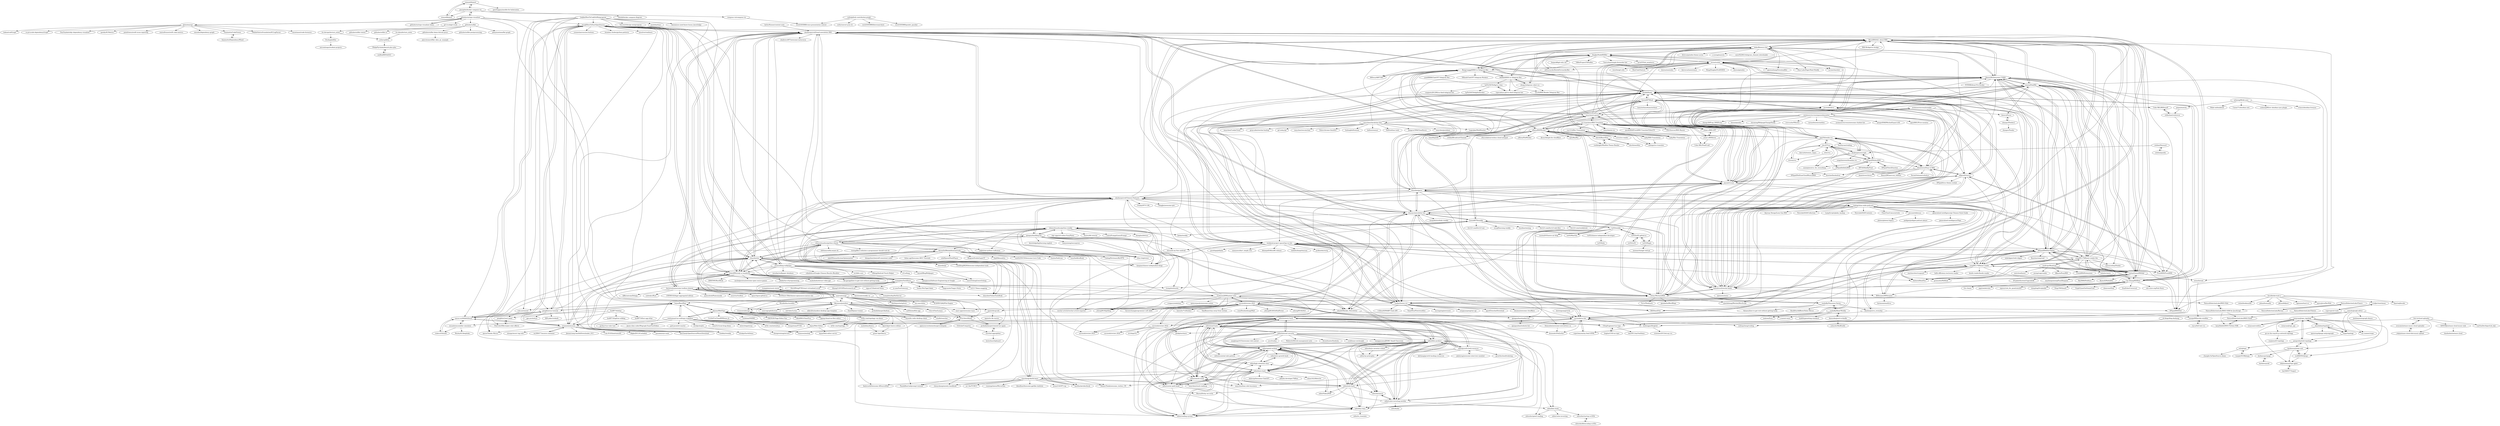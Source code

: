 digraph G {
"sixeyed/diamol" -> "sixeyed/kiamol"
"sixeyed/diamol" -> "pmsipilot/docker-compose-viz"
"sixeyed/diamol" -> "geerlingguy/ansible-for-kubernetes" ["e"=1]
"fengkx/NodeRSSBot" -> "iovxw/rssbot"
"fengkx/NodeRSSBot" -> "indes/flowerss-bot"
"fengkx/NodeRSSBot" -> "Rongronggg9/RSS-to-Telegram-Bot"
"fengkx/NodeRSSBot" -> "ayrat555/el_monitorro"
"fengkx/NodeRSSBot" -> "cbrgm/telegram-robot-rss"
"fengkx/NodeRSSBot" -> "BoKKeR/RSS-to-Telegram-Bot"
"fengkx/NodeRSSBot" -> "pureink/inkrss"
"fengkx/NodeRSSBot" -> "liaojack8/gd-utils-cht" ["e"=1]
"fengkx/NodeRSSBot" -> "TdBotProject/TdPmBot" ["e"=1]
"fengkx/NodeRSSBot" -> "Tooruchan/simple-forwarder-bot" ["e"=1]
"aceimnorstuvwxz/openwebmonitor" -> "aceimnorstuvwxz/irreader"
"aceimnorstuvwxz/openwebmonitor" -> "LogicJake/WebMonitor" ["e"=1]
"aceimnorstuvwxz/openwebmonitor" -> "aceimnorstuvwxz/awesome-chatbot-list" ["e"=1]
"aceimnorstuvwxz/openwebmonitor" -> "pengw0048/WechatExport-iOS" ["e"=1]
"aceimnorstuvwxz/openwebmonitor" -> "qqxx6661/Price-monitor" ["e"=1]
"aceimnorstuvwxz/openwebmonitor" -> "chengr28/Pcap_DNSProxy" ["e"=1]
"aceimnorstuvwxz/openwebmonitor" -> "easychen/checkchan-dist"
"aceimnorstuvwxz/openwebmonitor" -> "binux/qiandao" ["e"=1]
"aceimnorstuvwxz/openwebmonitor" -> "chroming/WebpageChangeNotify"
"aceimnorstuvwxz/openwebmonitor" -> "overcache/VRouter" ["e"=1]
"aceimnorstuvwxz/openwebmonitor" -> "instantbox/instantbox" ["e"=1]
"aceimnorstuvwxz/openwebmonitor" -> "idealclover/Easy-to-RSS"
"indes/flowerss-bot" -> "iovxw/rssbot"
"indes/flowerss-bot" -> "Rongronggg9/RSS-to-Telegram-Bot"
"indes/flowerss-bot" -> "fengkx/NodeRSSBot"
"indes/flowerss-bot" -> "gaowanliang/DownloadBot" ["e"=1]
"indes/flowerss-bot" -> "Xtao-Labs/PagerMaid-Modify" ["e"=1]
"indes/flowerss-bot" -> "snow922841/telegram_channel_downloader" ["e"=1]
"indes/flowerss-bot" -> "reruin/sharelist" ["e"=1]
"indes/flowerss-bot" -> "ehForwarderBot/ehForwarderBot" ["e"=1]
"indes/flowerss-bot" -> "iwestlin/gd-utils" ["e"=1]
"indes/flowerss-bot" -> "HenryQW/Awesome-TTRSS"
"indes/flowerss-bot" -> "666wcy/ARPT-Bot" ["e"=1]
"indes/flowerss-bot" -> "AboutRSS/ALL-about-RSS"
"indes/flowerss-bot" -> "MoeClub/OneList" ["e"=1]
"indes/flowerss-bot" -> "Achrou/goindex-theme-acrou" ["e"=1]
"indes/flowerss-bot" -> "y-young/nazurin" ["e"=1]
"alaskasquirrel/Chinese-Podcasts" -> "alaskasquirrel/Email-newsletter-RSS"
"alaskasquirrel/Chinese-Podcasts" -> "typlog/china-indie-podcasts"
"alaskasquirrel/Chinese-Podcasts" -> "feeddd/feeds"
"alaskasquirrel/Chinese-Podcasts" -> "AboutRSS/ALL-about-RSS"
"alaskasquirrel/Chinese-Podcasts" -> "chasays/newsletter-list"
"alaskasquirrel/Chinese-Podcasts" -> "qianguyihao/blog-list"
"alaskasquirrel/Chinese-Podcasts" -> "chenyukang/anxiety-handbook" ["e"=1]
"alaskasquirrel/Chinese-Podcasts" -> "DangJin/awesome-iptv" ["e"=1]
"alaskasquirrel/Chinese-Podcasts" -> "saveweb/rss-list"
"alaskasquirrel/Chinese-Podcasts" -> "xioacd99/study-is-wonderful"
"alaskasquirrel/Chinese-Podcasts" -> "timqian/chinese-independent-blogs" ["e"=1]
"alaskasquirrel/Chinese-Podcasts" -> "weekend-project-space/top-rss-list"
"alaskasquirrel/Chinese-Podcasts" -> "AmbroseX/Awesome-AISourceHub" ["e"=1]
"alaskasquirrel/Chinese-Podcasts" -> "anyant/rssant"
"alaskasquirrel/Chinese-Podcasts" -> "Ftindy/IPTV-URL" ["e"=1]
"DIYgod/RSSHub-Radar" -> "DIYgod/RSSHub" ["e"=1]
"DIYgod/RSSHub-Radar" -> "yang991178/fluent-reader"
"DIYgod/RSSHub-Radar" -> "LeetaoGoooo/RSSAid"
"DIYgod/RSSHub-Radar" -> "AboutRSS/ALL-about-RSS"
"DIYgod/RSSHub-Radar" -> "HenryQW/Awesome-TTRSS"
"DIYgod/RSSHub-Radar" -> "Cay-Zhang/RSSBud"
"DIYgod/RSSHub-Radar" -> "feeddd/feeds"
"DIYgod/RSSHub-Radar" -> "cooderl/wewe-rss"
"DIYgod/RSSHub-Radar" -> "Kenshin/simpread" ["e"=1]
"DIYgod/RSSHub-Radar" -> "weekend-project-space/top-rss-list"
"DIYgod/RSSHub-Radar" -> "RSSNext/Folo" ["e"=1]
"DIYgod/RSSHub-Radar" -> "FreshRSS/FreshRSS" ["e"=1]
"DIYgod/RSSHub-Radar" -> "yang991178/fluent-reader-lite"
"DIYgod/RSSHub-Radar" -> "webclipper/web-clipper" ["e"=1]
"DIYgod/RSSHub-Radar" -> "Ashinch/ReadYou" ["e"=1]
"fzaninotto/DependencyWheel" -> "fzaninotto/CodeFlower"
"phynos/WebTopo" -> "yaolunmao/vue-webtopo-svgeditor"
"phynos/WebTopo" -> "bojue/Web-Editor"
"phynos/WebTopo" -> "le5le-com/topology" ["e"=1]
"phynos/WebTopo" -> "le5le-com/meta2d.js" ["e"=1]
"phynos/WebTopo" -> "bojue/BaseMap"
"phynos/WebTopo" -> "zhengweixing/iotview"
"phynos/WebTopo" -> "riclolsen/OSHMI" ["e"=1]
"phynos/WebTopo" -> "le5le-com/topology-vue-demo"
"phynos/WebTopo" -> "1StepEngineer/vue-topo"
"phynos/WebTopo" -> "OXOYO/X-Page-Editor-Vue" ["e"=1]
"phynos/WebTopo" -> "frangoteam/FUXA" ["e"=1]
"phynos/WebTopo" -> "ddiu8081/ChartFun" ["e"=1]
"phynos/WebTopo" -> "dgiot/dgiot-konva-editior"
"phynos/WebTopo" -> "jigang-duan/vue-flow-editor"
"phynos/WebTopo" -> "UsrIot/UsrCloudWXDemo_Js"
"xdite/memory-hack" -> "xdite/mind-hack"
"xdite/memory-hack" -> "xdite/blitz-product"
"xdite/memory-hack" -> "xdite/speed-writing"
"xdite/memory-hack" -> "xdite/remote-work"
"xdite/memory-hack" -> "xdite/note-hack"
"xdite/memory-hack" -> "xdite/learn-hack"
"xdite/memory-hack" -> "xdite/reading-system"
"xdite/memory-hack" -> "xdite/value-investing-newbie"
"xdite/memory-hack" -> "xdite/internet-security"
"xdite/memory-hack" -> "xdite/buy-time"
"xdite/memory-hack" -> "xdite/growth-hack-resource"
"xdite/memory-hack" -> "xdite/blitz-book"
"xdite/memory-hack" -> "xdite/career-path-book"
"xdite/memory-hack" -> "xdite/high-retention-class"
"xdite/memory-hack" -> "xdworks/naval"
"bojue/Web-Editor" -> "phynos/WebTopo"
"bojue/Web-Editor" -> "zhengweixing/iotview"
"bojue/Web-Editor" -> "bojue/Web-editor-server"
"lcomplete/AspNetServer" -> "lcomplete/stock-viewer"
"aceimnorstuvwxz/irreader" -> "aceimnorstuvwxz/openwebmonitor"
"aceimnorstuvwxz/irreader" -> "ihewro/Focus"
"aceimnorstuvwxz/irreader" -> "idealclover/Easy-to-RSS"
"aceimnorstuvwxz/irreader" -> "ellipse42/wxrss"
"aceimnorstuvwxz/irreader" -> "lilydjwg/morerssplz"
"typlog/china-indie-podcasts" -> "alaskasquirrel/Chinese-Podcasts"
"typlog/china-indie-podcasts" -> "saveweb/rss-list"
"typlog/china-indie-podcasts" -> "ChenChunCamus/article" ["e"=1]
"typlog/china-indie-podcasts" -> "chasays/newsletter-list"
"typlog/china-indie-podcasts" -> "hellodword/wechat-feeds"
"typlog/china-indie-podcasts" -> "jessuni/shikwasa"
"typlog/china-indie-podcasts" -> "Anyway-Design/Leon-Gao-RSS" ["e"=1]
"typlog/china-indie-podcasts" -> "Newslab2020/Collection" ["e"=1]
"typlog/china-indie-podcasts" -> "generalized-intelligence/gi-Chinese-Style-Guide"
"typlog/china-indie-podcasts" -> "shidenggui/bloghub"
"typlog/china-indie-podcasts" -> "yaoleifly/Nonsense-Series"
"typlog/china-indie-podcasts" -> "alaskasquirrel/Email-newsletter-RSS"
"typlog/china-indie-podcasts" -> "LampScript/qdaily_backup" ["e"=1]
"typlog/china-indie-podcasts" -> "qianguyihao/xiaobot-list"
"typlog/china-indie-podcasts" -> "Newslab2020/Contents" ["e"=1]
"zgq354/weibo-rss" -> "DIYgod/Weibo2RSS"
"zgq354/weibo-rss" -> "hellodword/wechat-feeds"
"zgq354/weibo-rss" -> "lilydjwg/morerssplz"
"zgq354/weibo-rss" -> "feeddd/feeds"
"zgq354/weibo-rss" -> "indes/flowerss-bot"
"zgq354/weibo-rss" -> "iovxw/rssbot"
"zgq354/weibo-rss" -> "YaoZeyuan/stablog" ["e"=1]
"zgq354/weibo-rss" -> "HenryQW/Awesome-TTRSS"
"zgq354/weibo-rss" -> "idealclover/Easy-to-RSS"
"zgq354/weibo-rss" -> "yllhwa/RSSWorker"
"zgq354/weibo-rss" -> "ttttmr/Wechat2RSS"
"zgq354/weibo-rss" -> "seazon/FeedMe"
"zgq354/weibo-rss" -> "zhu327/rss"
"zgq354/weibo-rss" -> "anyant/rssant"
"zgq354/weibo-rss" -> "ellipse42/wxrss"
"idealclover/Easy-to-RSS" -> "SevenOutman/rsshub.js"
"idealclover/Easy-to-RSS" -> "HenryQW/Awesome-TTRSS"
"idealclover/Easy-to-RSS" -> "hellodword/wechat-feeds"
"idealclover/Easy-to-RSS" -> "ellipse42/wxrss"
"idealclover/Easy-to-RSS" -> "idealclover/clover" ["e"=1]
"idealclover/Easy-to-RSS" -> "forecho/Quicksilver"
"idealclover/Easy-to-RSS" -> "zgq354/weibo-rss"
"idealclover/Easy-to-RSS" -> "iovxw/rssbot"
"idealclover/Easy-to-RSS" -> "HenryQW/mercury_fulltext" ["e"=1]
"1StepEngineer/vue-topo" -> "linghao518/vue-topo"
"1StepEngineer/vue-topo" -> "leer0911/myVueDemo" ["e"=1]
"1StepEngineer/vue-topo" -> "phynos/WebTopo"
"xdworks/yc-investor-school" -> "xdite/ray-principles"
"readrops/Readrops" -> "jocmp/capyreader" ["e"=1]
"readrops/Readrops" -> "Alkarex/EasyRSS"
"readrops/Readrops" -> "yang991178/fluent-reader-lite"
"readrops/Readrops" -> "FreshRSS/Extensions" ["e"=1]
"readrops/Readrops" -> "bubelov/news" ["e"=1]
"readrops/Readrops" -> "nextcloud/news" ["e"=1]
"solobat/paodin" -> "solobat/Steward"
"DIYgod/bilibili2RSS" -> "DIYgod/Weibo2RSS"
"DIYgod/bilibili2RSS" -> "DIYgod/NetEaseCloudMusic2RSS"
"generalized-intelligence/gi-Chinese-Style-Guide" -> "generalized-intelligence/Tegu"
"BoKKeR/RSS-to-Telegram-Bot" -> "cbrgm/telegram-robot-rss"
"BoKKeR/RSS-to-Telegram-Bot" -> "viperadnan-git/rss-feed-telegram-bot"
"BoKKeR/RSS-to-Telegram-Bot" -> "hyPnOtICDo0g/rss-chan"
"BoKKeR/RSS-to-Telegram-Bot" -> "Rongronggg9/RSS-to-Telegram-Bot"
"BoKKeR/RSS-to-Telegram-Bot" -> "fengkx/NodeRSSBot"
"BoKKeR/RSS-to-Telegram-Bot" -> "iauctb/RSS-Reader-Telegram-Bot"
"go-on-the-way/d3.js-network-topology" -> "renjimin/d3-topology"
"ihewro/Focus" -> "zhangsr/Feeder2"
"xdite/blitz-product" -> "xdite/memory-hack"
"xdite/blitz-product" -> "xdite/mind-hack"
"xdite/blitz-product" -> "xdite/remote-work"
"xdite/blitz-product" -> "xdite/speed-writing"
"xdite/blitz-product" -> "xdite/value-investing-newbie"
"xdite/blitz-product" -> "xdite/reading-system"
"xdite/blitz-product" -> "xdite/growth-hack-resource"
"xdite/blitz-product" -> "xdite/note-hack"
"xdite/blitz-product" -> "xdite/blitz-book"
"xdite/blitz-product" -> "xdite/buy-time"
"xdite/blitz-product" -> "xdite/ray-principles"
"xdite/blitz-product" -> "xdworks/speed-reading"
"xdite/blitz-product" -> "xdworks/yc-investor-school"
"yaoleifly/Read-Weekly" -> "yaoleifly/Nonsense-Series"
"yaoleifly/Read-Weekly" -> "Aneureka/push-to-kindle"
"yaoleifly/Read-Weekly" -> "saveweb/rss-list"
"yaoleifly/Read-Weekly" -> "zealson/Zure" ["e"=1]
"yaoleifly/Read-Weekly" -> "hub0/typesetting-standard"
"ellipse42/wxrss" -> "hellodword/wechat-feeds"
"ellipse42/wxrss" -> "feeddd/feeds"
"ellipse42/wxrss" -> "anyant/rssant"
"ellipse42/wxrss" -> "shidenggui/bloghub"
"ellipse42/wxrss" -> "idealclover/Easy-to-RSS"
"ellipse42/wxrss" -> "RSSerpent/RSSerpent"
"ellipse42/wxrss" -> "DIYgod/ttrss-theme-rsshub" ["e"=1]
"jessuni/shikwasa" -> "plateui/plateui-legacy"
"jessuni/shikwasa" -> "podigee/podigee-podcast-player" ["e"=1]
"jessuni/shikwasa" -> "typlog/china-indie-podcasts"
"xdite/value-investing-newbie" -> "xdite/speed-writing"
"xdite/value-investing-newbie" -> "xdworks/naval"
"xdite/value-investing-newbie" -> "xdite/mind-hack"
"xdite/value-investing-newbie" -> "xdite/high-retention-class"
"xdite/value-investing-newbie" -> "xdite/memory-hack"
"xdite/value-investing-newbie" -> "xdite/blitz-book"
"xdite/value-investing-newbie" -> "xdite/blitz-product"
"xdite/value-investing-newbie" -> "xdite/buy-time"
"xdite/value-investing-newbie" -> "xdite/kaike"
"Aneureka/push-to-kindle" -> "yaoleifly/Read-Weekly"
"Aneureka/push-to-kindle" -> "ynhacler/RedKindle"
"cbrgm/telegram-robot-rss" -> "BoKKeR/RSS-to-Telegram-Bot"
"cbrgm/telegram-robot-rss" -> "iauctb/RSS-Reader-Telegram-Bot"
"cbrgm/telegram-robot-rss" -> "viperadnan-git/rss-feed-telegram-bot"
"cbrgm/telegram-robot-rss" -> "fengkx/NodeRSSBot"
"xdite/internet-security" -> "xdite/speed-writing"
"xdite/internet-security" -> "xdite/memory-hack"
"xdite/internet-security" -> "xdite/value-investing-newbie"
"xdite/internet-security" -> "xdite/mind-hack"
"xdite/internet-security" -> "xdite/remote-work"
"xdite/internet-security" -> "xdite/buy-time"
"xdite/internet-security" -> "yangliang1415/awesome-risk-control" ["e"=1]
"xdite/internet-security" -> "xdite/career-path-book"
"xdite/internet-security" -> "xdite/reading-system"
"xdite/internet-security" -> "xdite/blitz-product"
"xdite/internet-security" -> "ysrc/Liudao" ["e"=1]
"xdite/internet-security" -> "WalterInSH/risk-management-note" ["e"=1]
"xdite/internet-security" -> "threathunterX/nebula" ["e"=1]
"xdite/internet-security" -> "creditease-sec/insight" ["e"=1]
"xdite/internet-security" -> "xiangpasama/JDSRC-Small-Classroom" ["e"=1]
"wenyuan/jtopo_topology" -> "gongxufan/web-topology"
"wenyuan/jtopo_topology" -> "wenyuan/cceditor"
"wenyuan/jtopo_topology" -> "zhaodabao/topology"
"wenyuan/jtopo_topology" -> "darknessjs/jtopo-unit"
"wenyuan/jtopo_topology" -> "go-on-the-way/d3.js-network-topology"
"wenyuan/jtopo_topology" -> "luqin/topology"
"wenyuan/jtopo_topology" -> "wu6660563/jtopo"
"wenyuan/jtopo_topology" -> "billyhoomm/jTopo-gplot"
"wenyuan/jtopo_topology" -> "wenyuan/jtopo_api"
"wenyuan/jtopo_topology" -> "1StepEngineer/vue-topo"
"tuanjie54188/jtopo" -> "oo2o/jtopo"
"linghao518/vue-topo" -> "1StepEngineer/vue-topo"
"xdite/blitz-book" -> "xdworks/speed-reading"
"xdite/blitz-book" -> "xdite/value-investing"
"xdite/blitz-book" -> "xdworks/startup-cs183b"
"oo2o/jtopo" -> "tuanjie54188/jtopo"
"oo2o/jtopo" -> "changhe-fu/OpenSource-demo"
"solobat/Steward" -> "solobat/paodin"
"solobat/Steward" -> "lilydjwg/morerssplz"
"AboutRSS/ALL-about-RSS" -> "DIYgod/RSSHub-Radar"
"AboutRSS/ALL-about-RSS" -> "feeddd/feeds"
"AboutRSS/ALL-about-RSS" -> "yang991178/fluent-reader"
"AboutRSS/ALL-about-RSS" -> "weekend-project-space/top-rss-list"
"AboutRSS/ALL-about-RSS" -> "HenryQW/Awesome-TTRSS"
"AboutRSS/ALL-about-RSS" -> "Ashinch/ReadYou" ["e"=1]
"AboutRSS/ALL-about-RSS" -> "DIYgod/RSSHub" ["e"=1]
"AboutRSS/ALL-about-RSS" -> "FreshRSS/FreshRSS" ["e"=1]
"AboutRSS/ALL-about-RSS" -> "cooderl/wewe-rss"
"AboutRSS/ALL-about-RSS" -> "RSS-Bridge/rss-bridge" ["e"=1]
"AboutRSS/ALL-about-RSS" -> "seazon/FeedMe"
"AboutRSS/ALL-about-RSS" -> "indes/flowerss-bot"
"AboutRSS/ALL-about-RSS" -> "anyant/rssant"
"AboutRSS/ALL-about-RSS" -> "LeetaoGoooo/RSSAid"
"AboutRSS/ALL-about-RSS" -> "Cay-Zhang/RSSBud"
"Rongronggg9/RSS-to-Telegram-Bot" -> "indes/flowerss-bot"
"Rongronggg9/RSS-to-Telegram-Bot" -> "iovxw/rssbot"
"Rongronggg9/RSS-to-Telegram-Bot" -> "fengkx/NodeRSSBot"
"Rongronggg9/RSS-to-Telegram-Bot" -> "ccbikai/BroadcastChannel" ["e"=1]
"Rongronggg9/RSS-to-Telegram-Bot" -> "BoKKeR/RSS-to-Telegram-Bot"
"Rongronggg9/RSS-to-Telegram-Bot" -> "yllhwa/RSSWorker"
"Rongronggg9/RSS-to-Telegram-Bot" -> "AboutRSS/ALL-about-RSS"
"Rongronggg9/RSS-to-Telegram-Bot" -> "666wcy/ARPT-Bot" ["e"=1]
"Rongronggg9/RSS-to-Telegram-Bot" -> "easychen/rsspush"
"Rongronggg9/RSS-to-Telegram-Bot" -> "TBXark/ChatGPT-Telegram-Workers" ["e"=1]
"Rongronggg9/RSS-to-Telegram-Bot" -> "HenryQW/Awesome-TTRSS"
"Rongronggg9/RSS-to-Telegram-Bot" -> "feeddd/feeds"
"Rongronggg9/RSS-to-Telegram-Bot" -> "cooderl/wewe-rss"
"Rongronggg9/RSS-to-Telegram-Bot" -> "yym68686/ChatGPT-Telegram-Bot" ["e"=1]
"Rongronggg9/RSS-to-Telegram-Bot" -> "LloydAsp/nfd" ["e"=1]
"yang991178/fluent-reader" -> "yang991178/fluent-reader-lite"
"yang991178/fluent-reader" -> "DIYgod/RSSHub-Radar"
"yang991178/fluent-reader" -> "DIYgod/RSSHub" ["e"=1]
"yang991178/fluent-reader" -> "FreshRSS/FreshRSS" ["e"=1]
"yang991178/fluent-reader" -> "Ashinch/ReadYou" ["e"=1]
"yang991178/fluent-reader" -> "AboutRSS/ALL-about-RSS"
"yang991178/fluent-reader" -> "koodo-reader/koodo-reader" ["e"=1]
"yang991178/fluent-reader" -> "cooderl/wewe-rss"
"yang991178/fluent-reader" -> "weekend-project-space/top-rss-list"
"yang991178/fluent-reader" -> "RSSNext/Folo" ["e"=1]
"yang991178/fluent-reader" -> "feeddd/feeds"
"yang991178/fluent-reader" -> "martinrotter/rssguard" ["e"=1]
"yang991178/fluent-reader" -> "HenryQW/Awesome-TTRSS"
"yang991178/fluent-reader" -> "LeetaoGoooo/RSSAid"
"yang991178/fluent-reader" -> "hello-efficiency-inc/raven-reader" ["e"=1]
"xiaochengcike/Ai-learn" -> "xdite/learn-hack"
"xiaochengcike/Ai-learn" -> "chenyukang/anxiety-handbook" ["e"=1]
"xiaochengcike/Ai-learn" -> "chinesehuazhou/python-weekly"
"xiaochengcike/Ai-learn" -> "AmbroseX/Awesome-AISourceHub" ["e"=1]
"xiaochengcike/Ai-learn" -> "DennisThink/awesome_twitter_CN" ["e"=1]
"xiaochengcike/Ai-learn" -> "m1-llie/TUMCC" ["e"=1]
"xiaochengcike/Ai-learn" -> "chinesehuazhou/python-whydo"
"xiaochengcike/Ai-learn" -> "runningcheese/MirrorSite" ["e"=1]
"xiaochengcike/Ai-learn" -> "bleedline/Awesome-gptlike-shellsite" ["e"=1]
"xiaochengcike/Ai-learn" -> "PandaBearLab/prompt-tutorial" ["e"=1]
"xiaochengcike/Ai-learn" -> "alaskasquirrel/Chinese-Podcasts"
"xiaochengcike/Ai-learn" -> "jiran214/GPT-vup" ["e"=1]
"xiaochengcike/Ai-learn" -> "hardhackerlabs/book" ["e"=1]
"xiaochengcike/Ai-learn" -> "easychen/stack-roadmap" ["e"=1]
"xiaochengcike/Ai-learn" -> "easychen/lean-side-bussiness" ["e"=1]
"chinesehuazhou/python-whydo" -> "chinesehuazhou/python-weekly"
"chinesehuazhou/python-whydo" -> "piglei/one-python-craftsman" ["e"=1]
"chinesehuazhou/python-whydo" -> "xioacd99/study-is-wonderful"
"chinesehuazhou/python-whydo" -> "qianguyihao/blog-list"
"chinesehuazhou/python-whydo" -> "zhaoolee/ins"
"chinesehuazhou/python-whydo" -> "yihong0618/gitblog" ["e"=1]
"chinesehuazhou/python-whydo" -> "xiaochengcike/Ai-learn"
"chinesehuazhou/python-whydo" -> "PandaBearLab/prompt-tutorial" ["e"=1]
"chinesehuazhou/python-whydo" -> "alaskasquirrel/Email-newsletter-RSS"
"chinesehuazhou/python-whydo" -> "Ceelog/DictionaryByGPT4" ["e"=1]
"chinesehuazhou/python-whydo" -> "hardhackerlabs/book" ["e"=1]
"chinesehuazhou/python-whydo" -> "tuteng/Best-websites-a-programmer-should-visit-zh" ["e"=1]
"chinesehuazhou/python-whydo" -> "AnsonZnl/RehabilitationGuide"
"chinesehuazhou/python-whydo" -> "shfshanyue/fp-jargon-zh" ["e"=1]
"chinesehuazhou/python-whydo" -> "alaskasquirrel/Chinese-Podcasts"
"riskers/GithubX" -> "sansui-orz/bilibili2local"
"anyant/rssant" -> "feeddd/feeds"
"anyant/rssant" -> "HenryQW/Awesome-TTRSS"
"anyant/rssant" -> "AboutRSS/ALL-about-RSS"
"anyant/rssant" -> "ttttmr/Wechat2RSS"
"anyant/rssant" -> "zhaoolee/garss"
"anyant/rssant" -> "hellodword/wechat-feeds"
"anyant/rssant" -> "ellipse42/wxrss"
"anyant/rssant" -> "seazon/FeedMe"
"anyant/rssant" -> "indes/flowerss-bot"
"anyant/rssant" -> "DIYgod/RSSHub-Radar"
"anyant/rssant" -> "iovxw/rssbot"
"anyant/rssant" -> "yang991178/fluent-reader"
"anyant/rssant" -> "alaskasquirrel/Email-newsletter-RSS"
"anyant/rssant" -> "chasays/newsletter-list"
"anyant/rssant" -> "lcomplete/huntly" ["e"=1]
"zhu327/rss" -> "wlwr/rss"
"zhu327/rss" -> "iberryful/weixin_sogou" ["e"=1]
"zhu327/rss" -> "tttwwy/rss"
"zhu327/rss" -> "xzonepiece/rss_for_everything"
"zhu327/rss" -> "lilydjwg/morerssplz"
"zhu327/rss" -> "DIYgod/Weibo2RSS"
"zhu327/rss" -> "idealclover/Easy-to-RSS"
"zhu327/rss" -> "zgq354/weibo-rss"
"zhu327/rss" -> "forecho/Quicksilver"
"Cay-Zhang/RSSBud" -> "DIYgod/RSSHub-Radar"
"Cay-Zhang/RSSBud" -> "LeetaoGoooo/RSSAid"
"Cay-Zhang/RSSBud" -> "feeddd/feeds"
"Cay-Zhang/RSSBud" -> "AboutRSS/ALL-about-RSS"
"Cay-Zhang/RSSBud" -> "hellodword/wechat-feeds"
"Cay-Zhang/RSSBud" -> "indes/flowerss-bot"
"Cay-Zhang/RSSBud" -> "Peng-YM/QuanX" ["e"=1]
"Cay-Zhang/RSSBud" -> "VirgilClyne/GetSomeFries" ["e"=1]
"Cay-Zhang/RSSBud" -> "shenruisi/Stay" ["e"=1]
"Cay-Zhang/RSSBud" -> "DualSubs/Universal" ["e"=1]
"Cay-Zhang/RSSBud" -> "sub-store-org/Sub-Store" ["e"=1]
"Cay-Zhang/RSSBud" -> "Orz-3/mini" ["e"=1]
"Cay-Zhang/RSSBud" -> "app2smile/rules" ["e"=1]
"Cay-Zhang/RSSBud" -> "zqzess/rule_for_quantumultX" ["e"=1]
"Cay-Zhang/RSSBud" -> "dompling/Scriptable" ["e"=1]
"samsha/graph.editor" -> "luqin/topology"
"samsha/graph.editor" -> "tm-roamer/ctopo"
"samsha/graph.editor" -> "gongxufan/web-topology"
"samsha/graph.editor" -> "jinzhanye/mxgraph-demos" ["e"=1]
"samsha/graph.editor" -> "wenyuan/jtopo_topology"
"samsha/graph.editor" -> "1StepEngineer/vue-topo"
"samsha/graph.editor" -> "le5le-com/topology" ["e"=1]
"yaoleifly/Nonsense-Series" -> "yaoleifly/Read-Weekly"
"yaoleifly/Nonsense-Series" -> "chasays/newsletter-list"
"yaoleifly/Nonsense-Series" -> "Hackl0us/AdBlock-Rules-Mirror" ["e"=1]
"yaoleifly/Nonsense-Series" -> "0xtaosu/how-to-get-rich-without-getting-lucky" ["e"=1]
"yaoleifly/Nonsense-Series" -> "dianbanjiu/rss_everyday"
"crodjer/watchman" -> "vaporup/ssh-tools"
"Orbitale/Compotes" -> "narwhal-apps/gitbar"
"bojue/BaseMap" -> "phynos/WebTopo"
"bojue/BaseMap" -> "yaolunmao/vue-webtopo-svgeditor"
"bojue/BaseMap" -> "pengfeiw/react-paint"
"bojue/BaseMap" -> "bojue/Web-Editor"
"bojue/BaseMap" -> "rick-yo/remind"
"bojue/BaseMap" -> "pengfeiw/css-tutorial"
"shidenggui/bloghub" -> "saveweb/rss-list"
"shidenggui/bloghub" -> "richshaw2015/oh-my-rss"
"shidenggui/bloghub" -> "ellipse42/wxrss"
"shidenggui/bloghub" -> "superleeyom/my-feed-OPML"
"lcomplete/TechShare" -> "xioacd99/study-is-wonderful"
"lcomplete/TechShare" -> "alaskasquirrel/Email-newsletter-RSS"
"lcomplete/TechShare" -> "Yaohui-Wu/TigerToken" ["e"=1]
"lcomplete/TechShare" -> "xdash/GHacker_Newsletter"
"lcomplete/TechShare" -> "tingyunote/Tingyu-Notes" ["e"=1]
"lcomplete/TechShare" -> "xr2117/bean-mapping" ["e"=1]
"lcomplete/TechShare" -> "lcomplete/huntly" ["e"=1]
"lcomplete/TechShare" -> "DavidWong9785/react-virtualized-scroll" ["e"=1]
"lcomplete/TechShare" -> "bestxtools/awesome-toolbox-chinese"
"lcomplete/TechShare" -> "lcomplete/stock-viewer"
"lcomplete/TechShare" -> "lihang212010/Elasticsearch-ais" ["e"=1]
"lcomplete/TechShare" -> "zhaoolee/ins"
"lcomplete/TechShare" -> "wgycs/CSAndroid-Notes" ["e"=1]
"lcomplete/TechShare" -> "zs-neo/FastGateway" ["e"=1]
"lcomplete/TechShare" -> "chasays/newsletter-list"
"glato/emerge" -> "matsoftware/swift-code-metrics" ["e"=1]
"glato/emerge" -> "fzaninotto/CodeFlower"
"glato/emerge" -> "simonbs/dependency-graph" ["e"=1]
"glato/emerge" -> "MobileNativeFoundation/XCLogParser" ["e"=1]
"glato/emerge" -> "smontanari/code-forensics" ["e"=1]
"glato/emerge" -> "githubocto/repo-visualizer"
"glato/emerge" -> "koknat/callGraph"
"glato/emerge" -> "sz-p/vscode-dependencyGraph"
"glato/emerge" -> "PaulTaykalo/objc-dependency-visualizer" ["e"=1]
"glato/emerge" -> "spotify/XCMetrics" ["e"=1]
"glato/emerge" -> "pointfreeco/swift-issue-reporting" ["e"=1]
"itu-devops/lecture_notes" -> "Duckapple/Kat"
"itu-devops/lecture_notes" -> "avborup/kitty"
"xdite/mind-hack" -> "xdite/speed-writing"
"xdite/mind-hack" -> "xdite/memory-hack"
"xdite/mind-hack" -> "xdite/remote-work"
"xdite/mind-hack" -> "xdite/note-hack"
"xdite/mind-hack" -> "xdite/blitz-product"
"xdite/mind-hack" -> "xdite/learn-hack"
"xdite/mind-hack" -> "xdite/reading-system"
"xdite/mind-hack" -> "xdite/value-investing-newbie"
"xdite/mind-hack" -> "xdite/buy-time"
"xdite/mind-hack" -> "xdite/high-retention-class"
"xdite/mind-hack" -> "xdworks/naval"
"xdite/mind-hack" -> "xdite/career-path-book"
"xdite/mind-hack" -> "xdite/internet-security"
"xdite/mind-hack" -> "xdite/essential-rails-pattern"
"xdite/reading-system" -> "xdite/buy-time"
"xdite/reading-system" -> "xdite/speed-writing"
"xdite/reading-system" -> "xdite/high-retention-class"
"xdite/reading-system" -> "xdite/remote-work"
"hellodword/wechat-feeds" -> "feeddd/feeds"
"hellodword/wechat-feeds" -> "ellipse42/wxrss"
"hellodword/wechat-feeds" -> "ttttmr/Wechat2RSS"
"hellodword/wechat-feeds" -> "HenryQW/Awesome-TTRSS"
"hellodword/wechat-feeds" -> "howie6879/liuli"
"hellodword/wechat-feeds" -> "zgq354/weibo-rss"
"hellodword/wechat-feeds" -> "Cay-Zhang/RSSBud"
"hellodword/wechat-feeds" -> "AboutRSS/ALL-about-RSS"
"hellodword/wechat-feeds" -> "anyant/rssant"
"hellodword/wechat-feeds" -> "RSSerpent/RSSerpent"
"hellodword/wechat-feeds" -> "indes/flowerss-bot"
"hellodword/wechat-feeds" -> "idealclover/Easy-to-RSS"
"hellodword/wechat-feeds" -> "pureink/inkrss"
"hellodword/wechat-feeds" -> "openneno/neno" ["e"=1]
"hellodword/wechat-feeds" -> "fengkx/NodeRSSBot"
"sixeyed/kiamol" -> "sixeyed/diamol"
"rick-yo/remind" -> "pengfeiw/react-paint"
"xdite/remote-work" -> "xdite/speed-writing"
"xdite/remote-work" -> "xdite/mind-hack"
"xdite/remote-work" -> "xdite/reading-system"
"xdite/remote-work" -> "xdite/memory-hack"
"xdite/remote-work" -> "xdite/buy-time"
"xdite/remote-work" -> "xdite/blitz-product"
"xdite/remote-work" -> "xdite/note-hack"
"xdite/remote-work" -> "xdite/career-path-book"
"xdworks/naval" -> "xdite/reading-system"
"xdworks/naval" -> "xdite/value-investing-newbie"
"xdworks/naval" -> "xdite/speed-writing"
"Colin-XKL/RSSmanX" -> "stilleshan/rssforever"
"lcomplete/stock-viewer" -> "lcomplete/AspNetServer"
"tttwwy/rss" -> "zhu327/rss"
"xdite/speed-writing" -> "xdite/mind-hack"
"xdite/speed-writing" -> "xdite/remote-work"
"xdite/speed-writing" -> "xdite/reading-system"
"xdite/speed-writing" -> "xdite/high-retention-class"
"xdite/speed-writing" -> "xdite/buy-time"
"xdite/speed-writing" -> "xdite/memory-hack"
"xdite/speed-writing" -> "xdite/career-path-book"
"xdite/speed-writing" -> "xdite/value-investing-newbie"
"xdite/speed-writing" -> "xdite/intro-growth-hack"
"xdite/speed-writing" -> "xdite/essential-rails-pattern"
"xdite/speed-writing" -> "xdite/learn-hack"
"xdite/speed-writing" -> "xdite/note-hack"
"xdite/speed-writing" -> "xdworks/naval"
"xdite/speed-writing" -> "xdite/blitz-product"
"xdite/buy-time" -> "xdite/reading-system"
"xdite/buy-time" -> "xdite/tx_translate"
"xdite/buy-time" -> "xdite/speed-writing"
"xdite/career-path-book" -> "xdite/speed-writing"
"xdite/career-path-book" -> "xdite/reading-system"
"xdite/career-path-book" -> "xdite/remote-work"
"xdite/career-path-book" -> "xdite/buy-time"
"xdite/career-path-book" -> "xdite/mind-hack"
"tw93/tw93" -> "tw93/tw93.github.io"
"le5le-com/topology-vue-demo" -> "le5le-com/topology" ["e"=1]
"le5le-com/topology-vue-demo" -> "phynos/WebTopo"
"wenyuan/cceditor" -> "wenyuan/jtopo_topology"
"xdite/intro-growth-hack" -> "xdite/high-retention-class"
"Duckapple/Kat" -> "mircealungu/student-projects"
"reycn/full-text-rss" -> "yuzujin99/heroku-miniflux"
"hyPnOtICDo0g/rss-chan" -> "viperadnan-git/rss-feed-telegram-bot"
"hyPnOtICDo0g/rss-chan" -> "hyPnOtICDo0g/hishirobot"
"hyPnOtICDo0g/rss-chan" -> "magneto261290/rss-feed-telegram-bot"
"madawei2699/notion-sites" -> "xdash/GHacker_Newsletter"
"madawei2699/notion-sites" -> "xdite/note-hack"
"madawei2699/notion-sites" -> "chasays/newsletter-list"
"madawei2699/notion-sites" -> "bestxtools/awesome-toolbox-chinese"
"madawei2699/notion-sites" -> "yaoleifly/Nonsense-Series"
"madawei2699/notion-sites" -> "saveweb/review-2021"
"madawei2699/notion-sites" -> "feeddd/feeds"
"madawei2699/notion-sites" -> "alaskasquirrel/Email-newsletter-RSS"
"madawei2699/notion-sites" -> "yihong0618/gitblog" ["e"=1]
"madawei2699/notion-sites" -> "alaskasquirrel/Chinese-Podcasts"
"madawei2699/notion-sites" -> "craigary/nobelium" ["e"=1]
"madawei2699/notion-sites" -> "xdite/remote-work"
"madawei2699/notion-sites" -> "spencerpauly/awesome-notion" ["e"=1]
"madawei2699/notion-sites" -> "lcomplete/TechShare"
"madawei2699/notion-sites" -> "forrestchang/programmer-soft-skills" ["e"=1]
"niumoo/bing-wallpaper" -> "zhaoolee/ins"
"niumoo/bing-wallpaper" -> "xCss/bing" ["e"=1]
"niumoo/bing-wallpaper" -> "myseil/BingWallpaper"
"niumoo/bing-wallpaper" -> "eryajf/HowToStartOpenSource"
"niumoo/bing-wallpaper" -> "xioacd99/study-is-wonderful"
"niumoo/bing-wallpaper" -> "AnsonZnl/RehabilitationGuide"
"niumoo/bing-wallpaper" -> "zonemeen/musicn"
"niumoo/bing-wallpaper" -> "mouday/wallpaper-database" ["e"=1]
"niumoo/bing-wallpaper" -> "alaskasquirrel/Email-newsletter-RSS"
"niumoo/bing-wallpaper" -> "foamzou/melody" ["e"=1]
"niumoo/bing-wallpaper" -> "cobaltdisco/Google-Chinese-Results-Blocklist" ["e"=1]
"niumoo/bing-wallpaper" -> "zu1k/bs-core" ["e"=1]
"niumoo/bing-wallpaper" -> "qiangmzsx/Software-Engineering-at-Google" ["e"=1]
"niumoo/bing-wallpaper" -> "LearnGolang/LearnGolang" ["e"=1]
"niumoo/bing-wallpaper" -> "zfdang/Android-Touch-Helper" ["e"=1]
"feeddd/feeds" -> "AboutRSS/ALL-about-RSS"
"feeddd/feeds" -> "hellodword/wechat-feeds"
"feeddd/feeds" -> "DIYgod/RSSHub-Radar"
"feeddd/feeds" -> "ttttmr/Wechat2RSS"
"feeddd/feeds" -> "cooderl/wewe-rss"
"feeddd/feeds" -> "alaskasquirrel/Email-newsletter-RSS"
"feeddd/feeds" -> "HenryQW/Awesome-TTRSS"
"feeddd/feeds" -> "anyant/rssant"
"feeddd/feeds" -> "howie6879/liuli"
"feeddd/feeds" -> "LeetaoGoooo/RSSAid"
"feeddd/feeds" -> "Cay-Zhang/RSSBud"
"feeddd/feeds" -> "yang991178/fluent-reader"
"feeddd/feeds" -> "seazon/FeedMe"
"feeddd/feeds" -> "weekend-project-space/top-rss-list"
"feeddd/feeds" -> "ellipse42/wxrss"
"yang991178/fluent-reader-lite" -> "yang991178/fluent-reader"
"yang991178/fluent-reader-lite" -> "LeetaoGoooo/RSSAid"
"yang991178/fluent-reader-lite" -> "seazon/FeedMe"
"yang991178/fluent-reader-lite" -> "Ashinch/ReadYou" ["e"=1]
"yang991178/fluent-reader-lite" -> "spacecowboy/Feeder" ["e"=1]
"yang991178/fluent-reader-lite" -> "DIYgod/RSSHub-Radar"
"yang991178/fluent-reader-lite" -> "AboutRSS/ALL-about-RSS"
"yang991178/fluent-reader-lite" -> "gvenusleo/MeRead" ["e"=1]
"yang991178/fluent-reader-lite" -> "HenryQW/Awesome-TTRSS"
"yang991178/fluent-reader-lite" -> "feeddd/feeds"
"yang991178/fluent-reader-lite" -> "bubelov/news" ["e"=1]
"yang991178/fluent-reader-lite" -> "readrops/Readrops"
"yang991178/fluent-reader-lite" -> "FreshRSS/FreshRSS" ["e"=1]
"yang991178/fluent-reader-lite" -> "weekend-project-space/top-rss-list"
"yang991178/fluent-reader-lite" -> "zhaoolee/garss"
"LeetaoGoooo/RSSAid" -> "DIYgod/RSSHub-Radar"
"LeetaoGoooo/RSSAid" -> "yang991178/fluent-reader-lite"
"LeetaoGoooo/RSSAid" -> "seazon/FeedMe"
"LeetaoGoooo/RSSAid" -> "Cay-Zhang/RSSBud"
"LeetaoGoooo/RSSAid" -> "Ashinch/ReadYou" ["e"=1]
"LeetaoGoooo/RSSAid" -> "feeddd/feeds"
"LeetaoGoooo/RSSAid" -> "yang991178/fluent-reader"
"LeetaoGoooo/RSSAid" -> "AboutRSS/ALL-about-RSS"
"LeetaoGoooo/RSSAid" -> "gvenusleo/MeRead" ["e"=1]
"LeetaoGoooo/RSSAid" -> "HenryQW/Awesome-TTRSS"
"LeetaoGoooo/RSSAid" -> "RyensX/MediaBox" ["e"=1]
"LeetaoGoooo/RSSAid" -> "DUpdateSystem/UpgradeAll" ["e"=1]
"LeetaoGoooo/RSSAid" -> "easybangumiorg/EasyBangumi" ["e"=1]
"LeetaoGoooo/RSSAid" -> "SkyD666/PodAura" ["e"=1]
"LeetaoGoooo/RSSAid" -> "wizos/loread"
"stilleshan/rssforever" -> "Colin-XKL/RSSmanX"
"stilleshan/rssforever" -> "RSSerpent/RSSerpent"
"zonemeen/musicn" -> "wy580477/musicn-container"
"zonemeen/musicn" -> "foamzou/melody" ["e"=1]
"zonemeen/musicn" -> "sansui-orz/bilibili2local"
"zonemeen/musicn" -> "zhaoolee/ins"
"zonemeen/musicn" -> "xioacd99/study-is-wonderful"
"zonemeen/musicn" -> "eryajf/HowToStartOpenSource"
"zonemeen/musicn" -> "opsre/Thanks-Mirror" ["e"=1]
"zonemeen/musicn" -> "JimmyLiang-lzm/biliDownloader_GUI" ["e"=1]
"zonemeen/musicn" -> "I-am-R-E/QuantumultX" ["e"=1]
"zonemeen/musicn" -> "ddgksf2013/Cuttlefish" ["e"=1]
"zonemeen/musicn" -> "Geekhyt/weekly" ["e"=1]
"zonemeen/musicn" -> "pseudoyu/yu-tools" ["e"=1]
"zonemeen/musicn" -> "QiuChenlyOpenSource/MusicDownload" ["e"=1]
"zonemeen/musicn" -> "xhongc/music-tag-web" ["e"=1]
"zonemeen/musicn" -> "alaskasquirrel/Email-newsletter-RSS"
"hewenguang/circle" -> "saveweb/rss-list"
"githubocto/repo-visualizer" -> "githubocto/repo-visualizer-demo"
"githubocto/repo-visualizer" -> "sourcegraph/doctree"
"githubocto/repo-visualizer" -> "githubocto/flat"
"githubocto/repo-visualizer" -> "glato/emerge"
"githubocto/repo-visualizer" -> "eryajf/HowToStartOpenSource"
"githubocto/repo-visualizer" -> "pmsipilot/docker-compose-viz"
"githubocto/repo-visualizer" -> "kkoomen/pointless"
"githubocto/repo-visualizer" -> "git-truck/git-truck"
"RSSerpent/RSSerpent" -> "pureink/inkrss"
"RSSerpent/RSSerpent" -> "bytemain/mail2rss"
"RSSerpent/RSSerpent" -> "NaturalSelectionLabs/RSS3-Hub"
"pureink/inkrss" -> "RSSerpent/RSSerpent"
"pureink/inkrss" -> "dianbanjiu/rss_everyday"
"pureink/inkrss" -> "easychen/rsspush"
"pureink/inkrss" -> "z-warn/z-warn"
"pureink/inkrss" -> "fengkx/NodeRSSBot"
"lazzyRabbit/RSS3-Python-SDK" -> "NaturalSelectionLabs/RSS3-Node"
"saveweb/rss-list" -> "saveweb/review-2021"
"saveweb/rss-list" -> "superleeyom/my-feed-OPML"
"saveweb/rss-list" -> "saveweb/review-2022"
"saveweb/rss-list" -> "geekplux/share"
"saveweb/rss-list" -> "caibingcheng/rssblog"
"saveweb/rss-list" -> "typlog/china-indie-podcasts"
"saveweb/rss-list" -> "shidenggui/bloghub"
"saveweb/rss-list" -> "booooodv/PodLetter"
"saveweb/rss-list" -> "chasays/newsletter-list"
"saveweb/rss-list" -> "alaskasquirrel/Email-newsletter-RSS"
"saveweb/rss-list" -> "Domonlee/awesome-newsletters-cn"
"githubocto/flat" -> "githubocto/flat-viewer"
"githubocto/flat" -> "githubocto/flat-demo-bitcoin-price"
"githubocto/flat" -> "githubocto/flat-ui"
"githubocto/flat" -> "githubocto/flat-postprocessing"
"githubocto/flat" -> "johnymontana/flat-graph"
"exuanbo/assembler-simulator" -> "riskers/GithubX"
"exuanbo/assembler-simulator" -> "sansui-orz/bilibili2local"
"exuanbo/assembler-simulator" -> "WesleyAC/deeplinks" ["e"=1]
"NaturalSelectionLabs/Cheers" -> "NaturalSelectionLabs/Revery"
"NaturalSelectionLabs/Cheers" -> "NaturalSelectionLabs/RSS3-SDK-for-JavaScript"
"zhaoolee/garss" -> "anyant/rssant"
"zhaoolee/garss" -> "alaskasquirrel/Email-newsletter-RSS"
"zhaoolee/garss" -> "feeddd/feeds"
"zhaoolee/garss" -> "AboutRSS/ALL-about-RSS"
"zhaoolee/garss" -> "gvenusleo/MeRead" ["e"=1]
"zhaoolee/garss" -> "saveweb/rss-list"
"zhaoolee/garss" -> "zhaoolee/OnlineToolsBook" ["e"=1]
"zhaoolee/garss" -> "weekend-project-space/top-rss-list"
"zhaoolee/garss" -> "LeetaoGoooo/RSSAid"
"zhaoolee/garss" -> "yang991178/fluent-reader-lite"
"zhaoolee/garss" -> "HenryQW/Awesome-TTRSS"
"zhaoolee/garss" -> "chasays/newsletter-list"
"zhaoolee/garss" -> "hellodword/wechat-feeds"
"zhaoolee/garss" -> "yllhwa/RSSWorker"
"zhaoolee/garss" -> "alaskasquirrel/Chinese-Podcasts"
"pengfeiw/react-paint" -> "PixiColorEffects/pixi-color-effects"
"viperadnan-git/rss-feed-telegram-bot" -> "hyPnOtICDo0g/rss-chan"
"wlwr/rss" -> "zhu327/rss"
"wlwr/rss" -> "tttwwy/rss"
"howie6879/liuli" -> "feeddd/feeds"
"howie6879/liuli" -> "zjuerkzhang/Wechat2RssScript"
"howie6879/liuli" -> "hellodword/wechat-feeds"
"howie6879/liuli" -> "ttttmr/Wechat2RSS"
"howie6879/liuli" -> "howie6879/weekly"
"howie6879/liuli" -> "chasays/newsletter-list"
"howie6879/liuli" -> "hamsterbase/hamsterbase" ["e"=1]
"howie6879/liuli" -> "HenryQW/Awesome-TTRSS"
"howie6879/liuli" -> "Colin-XKL/RSSmanX"
"howie6879/liuli" -> "ellipse42/wxrss"
"howie6879/liuli" -> "cooderl/wewe-rss"
"howie6879/liuli" -> "easychen/rsspush"
"howie6879/liuli" -> "xdash/GHacker_Newsletter"
"howie6879/liuli" -> "yinan-c/RSS-GPT"
"howie6879/liuli" -> "pureink/inkrss"
"githubocto/repo-visualizer-demo" -> "githubocto/repo-visualizer"
"NaturalSelectionLabs/RSS3-SDK-for-JavaScript" -> "NaturalSelectionLabs/RSS3-Node"
"NaturalSelectionLabs/RSS3-SDK-for-JavaScript" -> "lazzyRabbit/RSS3-Python-SDK"
"NaturalSelectionLabs/RSS3-SDK-for-JavaScript" -> "NaturalSelectionLabs/RSS3-Hub"
"yaolunmao/vue-webtopo-svgeditor" -> "phynos/WebTopo"
"yaolunmao/vue-webtopo-svgeditor" -> "le5le-com/meta2d.js" ["e"=1]
"yaolunmao/vue-webtopo-svgeditor" -> "bojue/Web-Editor"
"yaolunmao/vue-webtopo-svgeditor" -> "bojue/BaseMap"
"yaolunmao/vue-webtopo-svgeditor" -> "Jason-chen-coder/Mxgraph-EasyFlowEditor" ["e"=1]
"yaolunmao/vue-webtopo-svgeditor" -> "god-jason/iot-master" ["e"=1]
"yaolunmao/vue-webtopo-svgeditor" -> "dgiot/dgiot-konva-editior"
"yaolunmao/vue-webtopo-svgeditor" -> "zhengweixing/iotview"
"yaolunmao/vue-webtopo-svgeditor" -> "frangoteam/FUXA" ["e"=1]
"yaolunmao/vue-webtopo-svgeditor" -> "1StepEngineer/vue-topo"
"yaolunmao/vue-webtopo-svgeditor" -> "woai3c/visual-drag-demo" ["e"=1]
"yaolunmao/vue-webtopo-svgeditor" -> "iioter/iotgateway" ["e"=1]
"yaolunmao/vue-webtopo-svgeditor" -> "gorkys/vue-ruler-tool" ["e"=1]
"yaolunmao/vue-webtopo-svgeditor" -> "drinkjs/mojito"
"tw93/tw93.github.io" -> "tw93/tw93"
"tw93/tw93.github.io" -> "tw93/weekly"
"tw93/tw93.github.io" -> "tw93/Maple"
"drinkjs/mojito" -> "drinkjs/EarthDemo"
"NaturalSelectionLabs/Talents" -> "NaturalSelectionLabs/RSS3-Node"
"NaturalSelectionLabs/RSS3-Hub" -> "NaturalSelectionLabs/RSS3-SDK-for-JavaScript"
"NaturalSelectionLabs/RSS3-Node" -> "lazzyRabbit/RSS3-Python-SDK"
"xdworks/startup-cs183b" -> "xdworks/blitzscaling-cs183c"
"avborup/kitty" -> "PhilipFlyvholm/learnit-plus-plus"
"dianbanjiu/rss_everyday" -> "pureink/inkrss"
"dianbanjiu/rss_everyday" -> "yuzujin99/heroku-miniflux"
"dianbanjiu/rss_everyday" -> "z-warn/z-warn"
"githubocto/flat-demo-bitcoin-price" -> "pierrotsmnrd/flat_data_py_example"
"yuzujin99/heroku-miniflux" -> "reycn/full-text-rss"
"xdite/learn-hack" -> "xdite/high-retention-class"
"xdite/learn-hack" -> "xdite/Video2PDF"
"xdite/high-retention-class" -> "xdite/learn-hack"
"xdite/high-retention-class" -> "xdite/intro-growth-hack"
"ondfisk/BDSA2021" -> "PhilipFlyvholm/learnit-plus-plus"
"NaturalSelectionLabs/Revery" -> "NaturalSelectionLabs/Cheers"
"qianguyihao/blog-list" -> "alaskasquirrel/Chinese-Podcasts"
"qianguyihao/blog-list" -> "chinesehuazhou/python-whydo"
"qianguyihao/blog-list" -> "DennisThink/awesome_twitter_CN" ["e"=1]
"qianguyihao/blog-list" -> "knowledgefxg/learning-english" ["e"=1]
"qianguyihao/blog-list" -> "xlucn/oh-my-foss-android" ["e"=1]
"qianguyihao/blog-list" -> "hardhackerlabs/book" ["e"=1]
"qianguyihao/blog-list" -> "lcomplete/huntly" ["e"=1]
"qianguyihao/blog-list" -> "cooderl/wewe-rss"
"qianguyihao/blog-list" -> "alaskasquirrel/Email-newsletter-RSS"
"qianguyihao/blog-list" -> "timqian/chinese-independent-blogs" ["e"=1]
"qianguyihao/blog-list" -> "tianyaxiang/neurapress" ["e"=1]
"qianguyihao/blog-list" -> "weekend-project-space/top-rss-list"
"qianguyihao/blog-list" -> "chinesehuazhou/python-weekly"
"qianguyihao/blog-list" -> "PandaBearLab/prompt-tutorial" ["e"=1]
"qianguyihao/blog-list" -> "wechat-article/wechat-article-exporter" ["e"=1]
"qianguyihao/website-list" -> "qianguyihao/xiaobot-list"
"ez4o/github-contribution-graph" -> "wst24365888/quizlet_quacker"
"ez4o/github-contribution-graph" -> "wst24365888/voice-presentation-control"
"ez4o/github-contribution-graph" -> "ez4o/convert-json-cli"
"ez4o/github-contribution-graph" -> "wst24365888/libstreamvbyte"
"lilydjwg/morerssplz" -> "DIYgod/Weibo2RSS"
"lilydjwg/morerssplz" -> "zgq354/weibo-rss"
"lilydjwg/morerssplz" -> "zhu327/rss"
"lilydjwg/morerssplz" -> "xzonepiece/rss_for_everything"
"lilydjwg/morerssplz" -> "songchenwen/zhuanlan-rss"
"lilydjwg/morerssplz" -> "DIYgod/bilibili2RSS"
"xdite/learn-hack" -> "xdite/mind-hack"
"xdite/learn-hack" -> "xdite/memory-hack"
"xdite/learn-hack" -> "xdite/note-hack"
"xdite/learn-hack" -> "xiaochengcike/Ai-learn"
"xdite/learn-hack" -> "xdite/speed-writing"
"xdite/learn-hack" -> "chxm1023/Rewrite" ["e"=1]
"xdite/learn-hack" -> "xdite/remote-work"
"xdite/learn-hack" -> "dalinvip/Awesome-ChatGPT" ["e"=1]
"xdite/learn-hack" -> "chinesehuazhou/python-weekly"
"xdite/learn-hack" -> "chenyukang/anxiety-handbook" ["e"=1]
"xdite/learn-hack" -> "DennisThink/awesome_twitter_CN" ["e"=1]
"xdite/learn-hack" -> "alibaba-developer78/Run" ["e"=1]
"xdite/learn-hack" -> "xdite/blitz-product"
"xdite/learn-hack" -> "easychen/stack-roadmap" ["e"=1]
"xdite/learn-hack" -> "easychen/lean-side-bussiness" ["e"=1]
"xioacd99/study-is-wonderful" -> "LearnGolang/LearnGolang" ["e"=1]
"xioacd99/study-is-wonderful" -> "Geekhyt/weekly" ["e"=1]
"xioacd99/study-is-wonderful" -> "zhaoolee/ins"
"xioacd99/study-is-wonderful" -> "alaskasquirrel/Email-newsletter-RSS"
"xioacd99/study-is-wonderful" -> "eryajf/HowToStartOpenSource"
"xioacd99/study-is-wonderful" -> "michelpereira/awesome-open-source-games" ["e"=1]
"xioacd99/study-is-wonderful" -> "chinesehuazhou/python-whydo"
"xioacd99/study-is-wonderful" -> "yikeke/tao-of-programming" ["e"=1]
"xioacd99/study-is-wonderful" -> "wudududu/extract-video-ppt" ["e"=1]
"xioacd99/study-is-wonderful" -> "fat-garage/how-to-get-rich-without-getting-lucky" ["e"=1]
"xioacd99/study-is-wonderful" -> "zonemeen/musicn"
"xioacd99/study-is-wonderful" -> "lcomplete/TechShare"
"xioacd99/study-is-wonderful" -> "QMHTMY/RustBook" ["e"=1]
"xioacd99/study-is-wonderful" -> "qiangmzsx/Software-Engineering-at-Google" ["e"=1]
"xioacd99/study-is-wonderful" -> "alaskasquirrel/Chinese-Podcasts"
"easychen/checkchan-dist" -> "easychen/pushdeer" ["e"=1]
"easychen/checkchan-dist" -> "easychen/rsspush"
"easychen/checkchan-dist" -> "LogicJake/WebMonitor" ["e"=1]
"easychen/checkchan-dist" -> "easychen/CookieCloud" ["e"=1]
"easychen/checkchan-dist" -> "greycodee/wechat-backup" ["e"=1]
"easychen/checkchan-dist" -> "qd-today/qd" ["e"=1]
"easychen/checkchan-dist" -> "easychen/wecomchan" ["e"=1]
"easychen/checkchan-dist" -> "Dolov/chrome-QuickGo" ["e"=1]
"easychen/checkchan-dist" -> "luolongfei/freenom" ["e"=1]
"easychen/checkchan-dist" -> "helloxz/onenav" ["e"=1]
"easychen/checkchan-dist" -> "Rongronggg9/RSS-to-Telegram-Bot"
"easychen/checkchan-dist" -> "NAStool/nas-tools" ["e"=1]
"easychen/checkchan-dist" -> "feeddd/feeds"
"easychen/checkchan-dist" -> "cooderl/wewe-rss"
"easychen/checkchan-dist" -> "jiangrui1994/CloudSaver" ["e"=1]
"saveweb/review-2021" -> "saveweb/review-2022"
"saveweb/review-2021" -> "saveweb/rss-list"
"saveweb/review-2021" -> "chasays/newsletter-list"
"saveweb/review-2021" -> "yihong0618/2021" ["e"=1]
"saveweb/review-2021" -> "yihong0618/gitblog" ["e"=1]
"saveweb/review-2021" -> "forrestchang/programmer-soft-skills" ["e"=1]
"saveweb/review-2021" -> "saveweb/review-2023" ["e"=1]
"saveweb/review-2021" -> "henryhu712/books2" ["e"=1]
"saveweb/review-2021" -> "shidenggui/bloghub"
"saveweb/review-2021" -> "TomBener/stay-away-from-wechat" ["e"=1]
"saveweb/review-2021" -> "xdash/GHacker_Newsletter"
"saveweb/review-2021" -> "icue/DoubanImageWall"
"saveweb/review-2021" -> "yihong0618/GitHubPoster" ["e"=1]
"saveweb/review-2021" -> "madawei2699/notion-sites"
"saveweb/review-2021" -> "saveweb/review-2024" ["e"=1]
"alaskasquirrel/Email-newsletter-RSS" -> "chasays/newsletter-list"
"alaskasquirrel/Email-newsletter-RSS" -> "alaskasquirrel/Chinese-Podcasts"
"alaskasquirrel/Email-newsletter-RSS" -> "feeddd/feeds"
"alaskasquirrel/Email-newsletter-RSS" -> "xioacd99/study-is-wonderful"
"alaskasquirrel/Email-newsletter-RSS" -> "zhaoolee/garss"
"alaskasquirrel/Email-newsletter-RSS" -> "zhaoolee/ins"
"alaskasquirrel/Email-newsletter-RSS" -> "eryajf/HowToStartOpenSource"
"alaskasquirrel/Email-newsletter-RSS" -> "saveweb/rss-list"
"alaskasquirrel/Email-newsletter-RSS" -> "AboutRSS/ALL-about-RSS"
"alaskasquirrel/Email-newsletter-RSS" -> "bestxtools/awesome-toolbox-chinese"
"alaskasquirrel/Email-newsletter-RSS" -> "anyant/rssant"
"alaskasquirrel/Email-newsletter-RSS" -> "timqian/chinese-independent-blogs" ["e"=1]
"alaskasquirrel/Email-newsletter-RSS" -> "lcomplete/TechShare"
"alaskasquirrel/Email-newsletter-RSS" -> "shadowcz007/awesome-metaverse" ["e"=1]
"alaskasquirrel/Email-newsletter-RSS" -> "zhaoolee/OnlineToolsBook" ["e"=1]
"bestxtools/awesome-toolbox-chinese" -> "aoaostar/toolbox" ["e"=1]
"bestxtools/awesome-toolbox-chinese" -> "bestxtools/weekly-cn"
"bestxtools/awesome-toolbox-chinese" -> "alaskasquirrel/Email-newsletter-RSS"
"bestxtools/awesome-toolbox-chinese" -> "tgnav/tgnav.github.io" ["e"=1]
"bestxtools/awesome-toolbox-chinese" -> "SUSTech-CRA/chinese-opensource-mirror-site" ["e"=1]
"bestxtools/awesome-toolbox-chinese" -> "madawei2699/notion-sites"
"bestxtools/awesome-toolbox-chinese" -> "howie6879/weekly"
"bestxtools/awesome-toolbox-chinese" -> "alaskasquirrel/Chinese-Podcasts"
"bestxtools/awesome-toolbox-chinese" -> "differentrain/Delapp" ["e"=1]
"bestxtools/awesome-toolbox-chinese" -> "zhaoolee/OnlineToolsBook" ["e"=1]
"bestxtools/awesome-toolbox-chinese" -> "lcomplete/TechShare"
"bestxtools/awesome-toolbox-chinese" -> "naaive/orange"
"bestxtools/awesome-toolbox-chinese" -> "sudoskys/Root" ["e"=1]
"bestxtools/awesome-toolbox-chinese" -> "1595901624/gpt-aggregated-edition" ["e"=1]
"bestxtools/awesome-toolbox-chinese" -> "paimonhub/Paimonnode" ["e"=1]
"fosslife/devtools-x" -> "crodjer/watchman"
"fosslife/devtools-x" -> "jaywcjlove/DevHub" ["e"=1]
"fosslife/devtools-x" -> "egoist/dropcode"
"fosslife/devtools-x" -> "SpartanJ/ecode" ["e"=1]
"fosslife/devtools-x" -> "velzie/bookmarkfs" ["e"=1]
"fosslife/devtools-x" -> "jehna/humanify" ["e"=1]
"fosslife/devtools-x" -> "jkfran/killport" ["e"=1]
"fosslife/devtools-x" -> "tauri-apps/awesome-tauri" ["e"=1]
"fosslife/devtools-x" -> "agmmnn/tauri-ui" ["e"=1]
"fosslife/devtools-x" -> "kkoomen/pointless"
"liudf0716/xfrpc" -> "liudf0716/luci-app-xfrpc"
"liudf0716/xfrpc" -> "liudf0716/apfree-wifidog" ["e"=1]
"liudf0716/xfrpc" -> "exuanbo/assembler-simulator"
"liudf0716/xfrpc" -> "sansui-orz/bilibili2local"
"howie6879/weekly" -> "tw93/weekly"
"howie6879/weekly" -> "howie6879/liuli"
"howie6879/weekly" -> "fre123-com/fre123-info-flow" ["e"=1]
"howie6879/weekly" -> "chasays/newsletter-list"
"howie6879/weekly" -> "fre123-com/weeklyhub" ["e"=1]
"howie6879/weekly" -> "chinesehuazhou/python-weekly"
"howie6879/weekly" -> "bestxtools/awesome-toolbox-chinese"
"howie6879/weekly" -> "fre123-com/fre123-nav" ["e"=1]
"howie6879/weekly" -> "eryajf/learning-weekly" ["e"=1]
"howie6879/weekly" -> "ljinkai/weekly" ["e"=1]
"howie6879/weekly" -> "yihong0618/gitblog" ["e"=1]
"howie6879/weekly" -> "byodian/oneimg" ["e"=1]
"kkoomen/pointless" -> "mdSilo/mdSilo-app" ["e"=1]
"kkoomen/pointless" -> "sourcegraph/doctree"
"kkoomen/pointless" -> "probablykasper/remind-me-again"
"kkoomen/pointless" -> "naaive/orange"
"kkoomen/pointless" -> "tauri-apps/awesome-tauri" ["e"=1]
"kkoomen/pointless" -> "FPurchess/blank"
"kkoomen/pointless" -> "ZaneH/piano-trainer" ["e"=1]
"kkoomen/pointless" -> "vicanso/cyberapi"
"kkoomen/pointless" -> "eryajf/HowToStartOpenSource"
"kkoomen/pointless" -> "zhaoolee/ins"
"kkoomen/pointless" -> "probablykasper/kadium"
"kkoomen/pointless" -> "mbrlabs/Lorien" ["e"=1]
"kkoomen/pointless" -> "egoist/dropcode"
"kkoomen/pointless" -> "ChurchTao/Lanaya"
"kkoomen/pointless" -> "elibroftw/modern-desktop-app-template" ["e"=1]
"git-truck/git-truck" -> "itu-devops/lecture_notes"
"fuyoo/bs-redis-desktop-client" -> "vicanso/cyberapi"
"chasays/newsletter-list" -> "alaskasquirrel/Email-newsletter-RSS"
"chasays/newsletter-list" -> "saveweb/rss-list"
"chasays/newsletter-list" -> "xdash/GHacker_Newsletter"
"chasays/newsletter-list" -> "yaoleifly/Nonsense-Series"
"chasays/newsletter-list" -> "saveweb/review-2021"
"chasays/newsletter-list" -> "Domonlee/awesome-newsletters-cn"
"chasays/newsletter-list" -> "alaskasquirrel/Chinese-Podcasts"
"chasays/newsletter-list" -> "feeddd/feeds"
"chasays/newsletter-list" -> "nicejade/nicelinks-weekly"
"chasays/newsletter-list" -> "howie6879/liuli"
"chasays/newsletter-list" -> "anyant/rssant"
"chasays/newsletter-list" -> "zhaoolee/garss"
"chasays/newsletter-list" -> "typlog/china-indie-podcasts"
"chasays/newsletter-list" -> "ellipse42/wxrss"
"chasays/newsletter-list" -> "howie6879/weekly"
"ttttmr/Wechat2RSS" -> "feeddd/feeds"
"ttttmr/Wechat2RSS" -> "cooderl/wewe-rss"
"ttttmr/Wechat2RSS" -> "zjuerkzhang/Wechat2RssScript"
"ttttmr/Wechat2RSS" -> "hellodword/wechat-feeds"
"ttttmr/Wechat2RSS" -> "anyant/rssant"
"ttttmr/Wechat2RSS" -> "howie6879/liuli"
"ttttmr/Wechat2RSS" -> "HenryQW/Awesome-TTRSS"
"ttttmr/Wechat2RSS" -> "ginobefun/BestBlogs" ["e"=1]
"ttttmr/Wechat2RSS" -> "rss-translator/RSS-Translator"
"ttttmr/Wechat2RSS" -> "AboutRSS/ALL-about-RSS"
"ttttmr/Wechat2RSS" -> "easychen/rsspush"
"ttttmr/Wechat2RSS" -> "seazon/FeedMe"
"ttttmr/Wechat2RSS" -> "yllhwa/RSSWorker"
"ttttmr/Wechat2RSS" -> "Vu1nT0tal/yarb" ["e"=1]
"ttttmr/Wechat2RSS" -> "LeetaoGoooo/RSSAid"
"LeeJim/HowToCookOnMiniprogram" -> "pengfeiw/css-tutorial"
"LeeJim/HowToCookOnMiniprogram" -> "rick-yo/remind"
"LeeJim/HowToCookOnMiniprogram" -> "Tencent/tdesign-miniprogram" ["e"=1]
"LeeJim/HowToCookOnMiniprogram" -> "xioacd99/study-is-wonderful"
"LeeJim/HowToCookOnMiniprogram" -> "eryajf/HowToStartOpenSource"
"LeeJim/HowToCookOnMiniprogram" -> "bojue/BaseMap"
"LeeJim/HowToCookOnMiniprogram" -> "zhaoolee/ins"
"LeeJim/HowToCookOnMiniprogram" -> "zonemeen/musicn"
"LeeJim/HowToCookOnMiniprogram" -> "pandolia/tinyc" ["e"=1]
"LeeJim/HowToCookOnMiniprogram" -> "sansui-orz/bilibili2local"
"LeeJim/HowToCookOnMiniprogram" -> "fairyly/you-need-know-house_knowledge" ["e"=1]
"LeeJim/HowToCookOnMiniprogram" -> "Geekhyt/weekly" ["e"=1]
"sourcegraph/doctree" -> "kkoomen/pointless"
"lulu-ls/cloud-uploader" -> "ovnrain/netease-music-cloud-uploader"
"lulu-ls/cloud-uploader" -> "KINGMJ/netease-cloud-music-web"
"lulu-ls/cloud-uploader" -> "ydq/netease-cloud-disk-music-upload"
"lulu-ls/cloud-uploader" -> "zonemeen/musicn"
"lulu-ls/cloud-uploader" -> "LanYunDev/InjectLib_bak" ["e"=1]
"naaive/orange" -> "kkoomen/pointless"
"naaive/orange" -> "bestxtools/awesome-toolbox-chinese"
"naaive/orange" -> "FPurchess/blank"
"naaive/orange" -> "kimlimjustin/xplorer" ["e"=1]
"naaive/orange" -> "mdSilo/mdSilo-app" ["e"=1]
"naaive/orange" -> "ChurchTao/Lanaya"
"naaive/orange" -> "tauri-apps/awesome-tauri" ["e"=1]
"naaive/orange" -> "WirefishInc/wirefish"
"naaive/orange" -> "vicanso/cyberapi"
"naaive/orange" -> "bojue/BaseMap"
"naaive/orange" -> "xioacd99/study-is-wonderful"
"naaive/orange" -> "zhaoolee/ins"
"naaive/orange" -> "probablykasper/remind-me-again"
"naaive/orange" -> "lnx-search/lnx" ["e"=1]
"naaive/orange" -> "XUANXUQAQ/File-Engine" ["e"=1]
"xdite/growth-hack-resource" -> "jimhorng/awesome-interview-mindset"
"xdite/growth-hack-resource" -> "growthschool/ticketing"
"xdite/growth-hack-resource" -> "xdite/blitz-product"
"xdite/growth-hack-resource" -> "xdite/ray-principles"
"xdite/growth-hack-resource" -> "kdchang/growth-hacking-resources" ["e"=1]
"xdite/growth-hack-resource" -> "xdite/memory-hack"
"xdite/growth-hack-resource" -> "xdite/reading-system"
"Domonlee/awesome-newsletters-cn" -> "booooodv/PodLetter"
"KINGMJ/netease-cloud-music-web" -> "daodaolee/netease-cloud"
"bestxtools/weekly-cn" -> "bestxtools/awesome-toolbox-chinese"
"bestxtools/weekly-cn" -> "booooodv/PodLetter"
"xdash/GHacker_Newsletter" -> "qianguyihao/xiaobot-list"
"xdash/GHacker_Newsletter" -> "xdite/mind-hack"
"xdash/GHacker_Newsletter" -> "madawei2699/notion-sites"
"xdash/GHacker_Newsletter" -> "chasays/newsletter-list"
"xdash/GHacker_Newsletter" -> "xdite/memory-hack"
"jimhorng/awesome-interview-mindset" -> "xdite/growth-hack-resource"
"superleeyom/my-feed-OPML" -> "saveweb/rss-list"
"pengfeiw/css-tutorial" -> "ppz-pro/noty.js" ["e"=1]
"pengfeiw/css-tutorial" -> "sansui-orz/bilibili2local"
"pengfeiw/css-tutorial" -> "KID-joker/stokado" ["e"=1]
"pengfeiw/css-tutorial" -> "eryajf/HowToStartOpenSource"
"pengfeiw/css-tutorial" -> "xioacd99/study-is-wonderful"
"pengfeiw/css-tutorial" -> "bojue/BaseMap"
"pengfeiw/css-tutorial" -> "PixiColorEffects/pixi-color-effects"
"zh-blogs/blog-daohang" -> "caibingcheng/rssblog"
"betterRunner/context-note" -> "alaskasquirrel/Email-newsletter-RSS"
"qianguyihao/xiaobot-list" -> "qianguyihao/website-list"
"PixiColorEffects/pixi-color-effects" -> "pengfeiw/react-paint"
"wu6660563/jtopo" -> "darknessjs/jtopo-unit"
"wu6660563/jtopo" -> "billyhoomm/jTopo-gplot"
"tw93/weekly" -> "tw93/tw93.github.io"
"tw93/weekly" -> "howie6879/weekly"
"tw93/weekly" -> "tw93/Maple"
"tw93/weekly" -> "tw93/chinese-independent-developer"
"tw93/weekly" -> "tw93/MiaoYan" ["e"=1]
"tw93/weekly" -> "austin2035/astro-air-blog" ["e"=1]
"tw93/weekly" -> "xdash/GHacker_Newsletter"
"FPurchess/blank" -> "opensourcecheemsburgers/ubiquity"
"FPurchess/blank" -> "probablykasper/remind-me-again"
"sansui-orz/bilibili2local" -> "riskers/GithubX"
"sansui-orz/bilibili2local" -> "pengfeiw/css-tutorial"
"sansui-orz/bilibili2local" -> "zonemeen/musicn"
"sansui-orz/bilibili2local" -> "eryajf/HowToStartOpenSource"
"sansui-orz/bilibili2local" -> "exuanbo/assembler-simulator"
"dgiot/dgiot-konva-editior" -> "great-tiger/konva"
"compose-viz/compose-viz" -> "wst24365888/voice-presentation-control"
"zhaoolee/ins" -> "xioacd99/study-is-wonderful"
"zhaoolee/ins" -> "Geekhyt/weekly" ["e"=1]
"zhaoolee/ins" -> "alaskasquirrel/Email-newsletter-RSS"
"zhaoolee/ins" -> "eryajf/HowToStartOpenSource"
"zhaoolee/ins" -> "niumoo/bing-wallpaper"
"zhaoolee/ins" -> "AnsonZnl/RehabilitationGuide"
"zhaoolee/ins" -> "zhaoolee/OnlineToolsBook" ["e"=1]
"zhaoolee/ins" -> "saveweb/review-2023" ["e"=1]
"zhaoolee/ins" -> "LearnGolang/LearnGolang" ["e"=1]
"zhaoolee/ins" -> "zonemeen/musicn"
"zhaoolee/ins" -> "opsre/Thanks-Mirror" ["e"=1]
"zhaoolee/ins" -> "zhaoolee/pi" ["e"=1]
"zhaoolee/ins" -> "chinesehuazhou/python-whydo"
"zhaoolee/ins" -> "yaolifeng0629/Awesome-independent-tools" ["e"=1]
"zhaoolee/ins" -> "timqian/chinese-independent-blogs" ["e"=1]
"narwhal-apps/gitbar" -> "probablykasper/remind-me-again"
"narwhal-apps/gitbar" -> "lesterhnu/clipboard"
"easychen/rsspush" -> "easychen/checkchan-dist"
"easychen/rsspush" -> "yllhwa/RSSWorker"
"easychen/rsspush" -> "pureink/inkrss"
"easychen/rsspush" -> "Rongronggg9/RSS-to-Telegram-Bot"
"easychen/rsspush" -> "rss-translator/RSS-Translator"
"easychen/rsspush" -> "ttttmr/Wechat2RSS"
"easychen/rsspush" -> "fengkx/NodeRSSBot"
"easychen/rsspush" -> "feeddd/feeds"
"easychen/rsspush" -> "iovxw/rssbot"
"luqin/topology" -> "zhaodabao/topology"
"luqin/topology" -> "gongxufan/web-topology"
"WirefishInc/wirefish" -> "windht/watcher"
"vicanso/cyberapi" -> "fuyoo/bs-redis-desktop-client"
"vicanso/cyberapi" -> "windht/watcher"
"eryajf/HowToStartOpenSource" -> "xioacd99/study-is-wonderful"
"eryajf/HowToStartOpenSource" -> "zhaoolee/ins"
"eryajf/HowToStartOpenSource" -> "alaskasquirrel/Email-newsletter-RSS"
"eryajf/HowToStartOpenSource" -> "sansui-orz/bilibili2local"
"eryajf/HowToStartOpenSource" -> "zonemeen/musicn"
"eryajf/HowToStartOpenSource" -> "opsre/Thanks-Mirror" ["e"=1]
"eryajf/HowToStartOpenSource" -> "pengfeiw/css-tutorial"
"eryajf/HowToStartOpenSource" -> "brandon-rhodes/python-patterns" ["e"=1]
"eryajf/HowToStartOpenSource" -> "Geekhyt/weekly" ["e"=1]
"eryajf/HowToStartOpenSource" -> "Macin20/why-we-write" ["e"=1]
"eryajf/HowToStartOpenSource" -> "AnsonZnl/RehabilitationGuide"
"eryajf/HowToStartOpenSource" -> "lymslive/vimllearn" ["e"=1]
"eryajf/HowToStartOpenSource" -> "niumoo/bing-wallpaper"
"eryajf/HowToStartOpenSource" -> "youneslaaroussi/ui-buttons" ["e"=1]
"eryajf/HowToStartOpenSource" -> "cfour-hi/gitstars" ["e"=1]
"probablykasper/remind-me-again" -> "narwhal-apps/gitbar"
"saveweb/review-2022" -> "saveweb/review-2023" ["e"=1]
"saveweb/review-2022" -> "saveweb/review-2021"
"saveweb/review-2022" -> "saveweb/rss-list"
"saveweb/review-2022" -> "zh-blogs/V2" ["e"=1]
"saveweb/review-2022" -> "geekplux/share"
"saveweb/review-2022" -> "saveweb/review-2024" ["e"=1]
"egoist/dropcode" -> "egoist/ts-lib-starter"
"egoist/dropcode" -> "FPurchess/blank"
"darknessjs/jtopo-unit" -> "wu6660563/jtopo"
"darknessjs/jtopo-unit" -> "tuanjie54188/jtopo"
"darknessjs/jtopo-unit" -> "billyhoomm/jTopo-gplot"
"darknessjs/jtopo-unit" -> "gongxufan/web-topology"
"darknessjs/jtopo-unit" -> "darknessjs/rpage"
"wizos/loread" -> "yuzujin99/heroku-miniflux"
"ydq/netease-cloud-disk-music-upload" -> "ovnrain/netease-music-cloud-uploader"
"zhaodabao/topology" -> "luqin/topology"
"zhaodabao/topology" -> "wenyuan/jtopo_topology"
"zhaodabao/topology" -> "tm-roamer/ctopo"
"zhaodabao/topology" -> "openwisp/django-netjsongraph" ["e"=1]
"zhaodabao/topology" -> "go-on-the-way/d3.js-network-topology"
"piqoni/matcha" -> "stilleshan/rssforever"
"rcy1314/Rss-Translation" -> "tjsky/RSS-Translation"
"rcy1314/Rss-Translation" -> "tjsky/Rss-Translation"
"rcy1314/Rss-Translation" -> "talengu/rss-translate"
"darknessjs/rpage" -> "darknessjs/all"
"darknessjs/all" -> "darknessjs/rpage"
"acheong08/obi-sync" -> "acheong08/rev-obsidian-sync-plugin"
"acheong08/obi-sync" -> "vrtmrz/obsidian-livesync" ["e"=1]
"acheong08/obi-sync" -> "piqoni/matcha"
"acheong08/obi-sync" -> "Make-md/makemd" ["e"=1]
"acheong08/obi-sync" -> "Canna71/obsidian-sets"
"weekend-project-space/top-rss-list" -> "AboutRSS/ALL-about-RSS"
"weekend-project-space/top-rss-list" -> "cooderl/wewe-rss"
"weekend-project-space/top-rss-list" -> "yang991178/fluent-reader"
"weekend-project-space/top-rss-list" -> "RSSNext/Folo" ["e"=1]
"weekend-project-space/top-rss-list" -> "Ashinch/ReadYou" ["e"=1]
"weekend-project-space/top-rss-list" -> "DIYgod/RSSHub-Radar"
"weekend-project-space/top-rss-list" -> "DIYgod/RSSHub" ["e"=1]
"weekend-project-space/top-rss-list" -> "xlucn/oh-my-foss-android" ["e"=1]
"weekend-project-space/top-rss-list" -> "feeddd/feeds"
"weekend-project-space/top-rss-list" -> "guozhigq/pilipala" ["e"=1]
"weekend-project-space/top-rss-list" -> "xiaoyaocz/dart_simple_live" ["e"=1]
"weekend-project-space/top-rss-list" -> "timqian/chinese-independent-blogs" ["e"=1]
"weekend-project-space/top-rss-list" -> "AttemptD/AfuseKt-release" ["e"=1]
"weekend-project-space/top-rss-list" -> "shidahuilang/shuyuan" ["e"=1]
"weekend-project-space/top-rss-list" -> "jackhawks/rectg" ["e"=1]
"tw93/Maple" -> "tw93/tw93.github.io"
"tw93/Maple" -> "neoean/chatgpt-web-go"
"pmsipilot/docker-compose-viz" -> "sixeyed/diamol"
"pmsipilot/docker-compose-viz" -> "compose-viz/compose-viz"
"pmsipilot/docker-compose-viz" -> "sixeyed/kiamol"
"pmsipilot/docker-compose-viz" -> "skonik/docker-compose-diagram"
"pmsipilot/docker-compose-viz" -> "githubocto/repo-visualizer"
"rss-translator/RSS-Translator" -> "rcy1314/Rss-Translation"
"rss-translator/RSS-Translator" -> "tjsky/Rss-Translation"
"rss-translator/RSS-Translator" -> "yinan-c/RSSbrew"
"rss-translator/RSS-Translator" -> "yinan-c/RSS-GPT"
"rss-translator/RSS-Translator" -> "easychen/ai-rss"
"rss-translator/RSS-Translator" -> "Colin-XKL/FeedCraft"
"rss-translator/RSS-Translator" -> "yllhwa/RSSWorker"
"rss-translator/RSS-Translator" -> "electh/ReactFlux"
"rss-translator/RSS-Translator" -> "easychen/rsspush"
"rss-translator/RSS-Translator" -> "jacob2826/FreshRSS-TranslateTitlesCN"
"rss-translator/RSS-Translator" -> "TD21forever/RSS-Master"
"rss-translator/RSS-Translator" -> "talengu/rss-translate"
"rss-translator/RSS-Translator" -> "srcrs/rss-reader" ["e"=1]
"rss-translator/RSS-Translator" -> "ttttmr/Wechat2RSS"
"rss-translator/RSS-Translator" -> "ccbikai/BroadcastChannel" ["e"=1]
"chinesehuazhou/python-weekly" -> "chinesehuazhou/python-whydo"
"chinesehuazhou/python-weekly" -> "LearnPrompt/LearnPrompt" ["e"=1]
"chinesehuazhou/python-weekly" -> "ljinkai/weekly" ["e"=1]
"chinesehuazhou/python-weekly" -> "piglei/one-python-craftsman" ["e"=1]
"chinesehuazhou/python-weekly" -> "xiaochengcike/Ai-learn"
"chinesehuazhou/python-weekly" -> "zhanglun/lettura" ["e"=1]
"chinesehuazhou/python-weekly" -> "easychen/lean-side-bussiness" ["e"=1]
"chinesehuazhou/python-weekly" -> "xdite/learn-hack"
"chinesehuazhou/python-weekly" -> "AnsonZnl/RehabilitationGuide"
"chinesehuazhou/python-weekly" -> "qianguyihao/blog-list"
"chinesehuazhou/python-weekly" -> "aigc-apps/sd-webui-EasyPhoto" ["e"=1]
"chinesehuazhou/python-weekly" -> "dunwu/db-tutorial" ["e"=1]
"chinesehuazhou/python-weekly" -> "cfour-hi/gitstars" ["e"=1]
"chinesehuazhou/python-weekly" -> "howie6879/weekly"
"chinesehuazhou/python-weekly" -> "hardhackerlabs/book" ["e"=1]
"tjsky/RSS-Translation" -> "rcy1314/Rss-Translation"
"tjsky/RSS-Translation" -> "talengu/rss-translate"
"ovnrain/netease-music-cloud-uploader" -> "ydq/netease-cloud-disk-music-upload"
"ovnrain/netease-music-cloud-uploader" -> "lulu-ls/cloud-uploader"
"wy580477/musicn-container" -> "zonemeen/musicn"
"xdite/note-hack" -> "xdite/mind-hack"
"xdite/note-hack" -> "xdite/speed-writing"
"xdite/note-hack" -> "xdite/remote-work"
"xdite/note-hack" -> "xdite/memory-hack"
"xdite/note-hack" -> "xdite/learn-hack"
"xdite/note-hack" -> "xdite/reading-system"
"xdite/note-hack" -> "xdite/blitz-product"
"xdite/note-hack" -> "xdite/Video2PDF"
"xdite/note-hack" -> "xdite/buy-time"
"xdite/note-hack" -> "xdworks/naval"
"xdite/note-hack" -> "Macin20/why-we-write" ["e"=1]
"yinan-c/RSS-GPT" -> "yinan-c/RSSbrew"
"yinan-c/RSS-GPT" -> "rss-translator/RSS-Translator"
"opensourcecheemsburgers/ubiquity" -> "FPurchess/blank"
"billyhoomm/jTopo-gplot" -> "hai3460377/topo2"
"itu-bdsa/lecture_notes" -> "avborup/kitty"
"tw93/chinese-independent-developer" -> "tw93/lizhi"
"zhangsr/Feeder2" -> "ihewro/Focus"
"zhangsr/Feeder2" -> "zhangsr/Feeder"
"xdite/Video2PDF" -> "xdite/learn-hack"
"cooderl/wewe-rss" -> "wechat-article/wechat-article-exporter" ["e"=1]
"cooderl/wewe-rss" -> "RSSNext/Folo" ["e"=1]
"cooderl/wewe-rss" -> "qiye45/wechatDownload" ["e"=1]
"cooderl/wewe-rss" -> "weekend-project-space/top-rss-list"
"cooderl/wewe-rss" -> "zhuima/awesome-cloudflare" ["e"=1]
"cooderl/wewe-rss" -> "yang991178/fluent-reader"
"cooderl/wewe-rss" -> "feeddd/feeds"
"cooderl/wewe-rss" -> "DIYgod/RSSHub" ["e"=1]
"cooderl/wewe-rss" -> "DIYgod/RSSHub-Radar"
"cooderl/wewe-rss" -> "vvbbnn00/WARP-Clash-API" ["e"=1]
"cooderl/wewe-rss" -> "AboutRSS/ALL-about-RSS"
"cooderl/wewe-rss" -> "TeamWiseFlow/wiseflow" ["e"=1]
"cooderl/wewe-rss" -> "ttttmr/Wechat2RSS"
"cooderl/wewe-rss" -> "ourongxing/newsnow" ["e"=1]
"cooderl/wewe-rss" -> "songquanpeng/one-api" ["e"=1]
"electh/ReactFlux" -> "electh/nextflux"
"electh/ReactFlux" -> "rootknight/Miniflux-Theme-Reeder"
"AnsonZnl/RehabilitationGuide" -> "isno/theByteBook" ["e"=1]
"AnsonZnl/RehabilitationGuide" -> "zijie0/HumanSystemOptimization" ["e"=1]
"AnsonZnl/RehabilitationGuide" -> "zhangchenchen/self-consistent-coder" ["e"=1]
"AnsonZnl/RehabilitationGuide" -> "wechat-article/wechat-article-exporter" ["e"=1]
"AnsonZnl/RehabilitationGuide" -> "zhaoolee/ins"
"AnsonZnl/RehabilitationGuide" -> "luban-agi/Awesome-AIGC-Tutorials" ["e"=1]
"AnsonZnl/RehabilitationGuide" -> "cfour-hi/gitstars" ["e"=1]
"AnsonZnl/RehabilitationGuide" -> "easychen/lean-side-bussiness" ["e"=1]
"AnsonZnl/RehabilitationGuide" -> "solidSpoon/DashPlayer" ["e"=1]
"AnsonZnl/RehabilitationGuide" -> "BingyanStudio/LapisCV" ["e"=1]
"AnsonZnl/RehabilitationGuide" -> "Ceelog/DictionaryByGPT4" ["e"=1]
"AnsonZnl/RehabilitationGuide" -> "btpf/Alexandria" ["e"=1]
"AnsonZnl/RehabilitationGuide" -> "sun0225SUN/Awesome-Love-Code" ["e"=1]
"AnsonZnl/RehabilitationGuide" -> "timqian/chinese-independent-blogs" ["e"=1]
"AnsonZnl/RehabilitationGuide" -> "chaitin/SafeLine" ["e"=1]
"DIYgod/Weibo2RSS" -> "DIYgod/Text2Emotion"
"DIYgod/Weibo2RSS" -> "DIYgod/bilibili2RSS"
"DIYgod/Weibo2RSS" -> "zgq354/weibo-rss"
"DIYgod/Weibo2RSS" -> "lilydjwg/morerssplz"
"DIYgod/Weibo2RSS" -> "xzonepiece/rss_for_everything"
"DIYgod/Weibo2RSS" -> "zhu327/rss"
"DIYgod/Weibo2RSS" -> "HFO4/HideByPixel"
"DIYgod/Weibo2RSS" -> "idealclover/Easy-to-RSS"
"tjsky/Rss-Translation" -> "rcy1314/Rss-Translation"
"yllhwa/RSSWorker" -> "easychen/rsspush"
"yllhwa/RSSWorker" -> "srcrs/rss-reader" ["e"=1]
"yllhwa/RSSWorker" -> "rss-translator/RSS-Translator"
"yllhwa/RSSWorker" -> "Rongronggg9/RSS-to-Telegram-Bot"
"yllhwa/RSSWorker" -> "s0urcelab/serverless-cloud-notepad" ["e"=1]
"yllhwa/RSSWorker" -> "yllhwa/FileWorker" ["e"=1]
"yllhwa/RSSWorker" -> "electh/ReactFlux"
"yllhwa/RSSWorker" -> "pureink/inkrss"
"yllhwa/RSSWorker" -> "ccbikai/BroadcastChannel" ["e"=1]
"yllhwa/RSSWorker" -> "LloydAsp/nfd" ["e"=1]
"yllhwa/RSSWorker" -> "rootknight/Miniflux-Theme-Reeder"
"yllhwa/RSSWorker" -> "ttttmr/Wechat2RSS"
"yllhwa/RSSWorker" -> "ifyour/deeplx-for-cloudflare" ["e"=1]
"yllhwa/RSSWorker" -> "zgq354/weibo-rss"
"yllhwa/RSSWorker" -> "openRin/Rin" ["e"=1]
"rootknight/Miniflux-Theme-Reeder" -> "electh/ReactFlux"
"PhilipFlyvholm/learnit-plus-plus" -> "ondfisk/BDSA2021"
"seazon/FeedMe" -> "yang991178/fluent-reader-lite"
"seazon/FeedMe" -> "LeetaoGoooo/RSSAid"
"seazon/FeedMe" -> "Ashinch/ReadYou" ["e"=1]
"seazon/FeedMe" -> "HenryQW/Awesome-TTRSS"
"seazon/FeedMe" -> "AboutRSS/ALL-about-RSS"
"seazon/FeedMe" -> "feeddd/feeds"
"seazon/FeedMe" -> "yang991178/fluent-reader"
"seazon/FeedMe" -> "DIYgod/RSSHub-Radar"
"seazon/FeedMe" -> "anyant/rssant"
"seazon/FeedMe" -> "FreshRSS/FreshRSS" ["e"=1]
"seazon/FeedMe" -> "wizos/loread"
"seazon/FeedMe" -> "spacecowboy/Feeder" ["e"=1]
"seazon/FeedMe" -> "weekend-project-space/top-rss-list"
"seazon/FeedMe" -> "ihewro/Focus"
"seazon/FeedMe" -> "ttttmr/Wechat2RSS"
"iovxw/rssbot" -> "indes/flowerss-bot"
"iovxw/rssbot" -> "fengkx/NodeRSSBot"
"iovxw/rssbot" -> "Rongronggg9/RSS-to-Telegram-Bot"
"iovxw/rssbot" -> "ehForwarderBot/ehForwarderBot" ["e"=1]
"iovxw/rssbot" -> "HenryQW/Awesome-TTRSS"
"iovxw/rssbot" -> "gaowanliang/DownloadBot" ["e"=1]
"iovxw/rssbot" -> "reruin/sharelist" ["e"=1]
"iovxw/rssbot" -> "AboutRSS/ALL-about-RSS"
"iovxw/rssbot" -> "donwa/goindex" ["e"=1]
"iovxw/rssbot" -> "iwestlin/gd-utils" ["e"=1]
"iovxw/rssbot" -> "donwa/oneindex" ["e"=1]
"iovxw/rssbot" -> "MoeClub/OneList" ["e"=1]
"iovxw/rssbot" -> "Aniverse/inexistence" ["e"=1]
"iovxw/rssbot" -> "Xtao-Labs/PagerMaid-Modify" ["e"=1]
"iovxw/rssbot" -> "WangNingkai/OLAINDEX" ["e"=1]
"fzaninotto/CodeFlower" -> "fzaninotto/DependencyWheel"
"yinan-c/RSSbrew" -> "yinan-c/RSS-GPT"
"yinan-c/RSSbrew" -> "Colin-XKL/FeedCraft"
"yinan-c/RSSbrew" -> "rss-translator/RSS-Translator"
"xdworks/blitzscaling-cs183c" -> "xdworks/startup-cs183b"
"hai3460377/topo2" -> "billyhoomm/jTopo-gplot"
"DIYgod/Text2Emotion" -> "DIYgod/Weibo2RSS"
"madadimy/konva" -> "great-tiger/konva"
"HenryQW/Awesome-TTRSS" -> "DIYgod/RSSHub-Radar"
"HenryQW/Awesome-TTRSS" -> "AboutRSS/ALL-about-RSS"
"HenryQW/Awesome-TTRSS" -> "feeddd/feeds"
"HenryQW/Awesome-TTRSS" -> "anyant/rssant"
"HenryQW/Awesome-TTRSS" -> "seazon/FeedMe"
"HenryQW/Awesome-TTRSS" -> "yang991178/fluent-reader"
"HenryQW/Awesome-TTRSS" -> "indes/flowerss-bot"
"HenryQW/Awesome-TTRSS" -> "DIYgod/RSSHub" ["e"=1]
"HenryQW/Awesome-TTRSS" -> "cooderl/wewe-rss"
"HenryQW/Awesome-TTRSS" -> "FreshRSS/FreshRSS" ["e"=1]
"HenryQW/Awesome-TTRSS" -> "hellodword/wechat-feeds"
"HenryQW/Awesome-TTRSS" -> "iovxw/rssbot"
"HenryQW/Awesome-TTRSS" -> "LeetaoGoooo/RSSAid"
"HenryQW/Awesome-TTRSS" -> "P3TERX/Aria2-Pro-Docker" ["e"=1]
"HenryQW/Awesome-TTRSS" -> "yang991178/fluent-reader-lite"
"electh/nextflux" -> "electh/ReactFlux"
"vaporup/ssh-tools" -> "crodjer/watchman"
"easychen/ai-rss" -> "rss-translator/RSS-Translator"
"gongxufan/web-topology" -> "wu6660563/jtopo"
"gongxufan/web-topology" -> "darknessjs/jtopo-unit"
"gongxufan/web-topology" -> "wenyuan/jtopo_topology"
"gongxufan/web-topology" -> "oo2o/jtopo"
"sixeyed/diamol" ["l"="-43.759,12.388"]
"sixeyed/kiamol" ["l"="-43.749,12.413"]
"pmsipilot/docker-compose-viz" ["l"="-43.746,12.352"]
"geerlingguy/ansible-for-kubernetes" ["l"="7.852,-12.86"]
"fengkx/NodeRSSBot" ["l"="-44.287,11.777"]
"iovxw/rssbot" ["l"="-44.231,11.77"]
"indes/flowerss-bot" ["l"="-44.257,11.806"]
"Rongronggg9/RSS-to-Telegram-Bot" ["l"="-44.255,11.778"]
"ayrat555/el_monitorro" ["l"="-44.36,11.815"]
"cbrgm/telegram-robot-rss" ["l"="-44.352,11.774"]
"BoKKeR/RSS-to-Telegram-Bot" ["l"="-44.333,11.782"]
"pureink/inkrss" ["l"="-44.217,11.739"]
"liaojack8/gd-utils-cht" ["l"="-45.329,15.265"]
"TdBotProject/TdPmBot" ["l"="-46.324,12.395"]
"Tooruchan/simple-forwarder-bot" ["l"="-46.284,12.446"]
"aceimnorstuvwxz/openwebmonitor" ["l"="-44.322,11.678"]
"aceimnorstuvwxz/irreader" ["l"="-44.281,11.679"]
"LogicJake/WebMonitor" ["l"="-46.565,14.934"]
"aceimnorstuvwxz/awesome-chatbot-list" ["l"="55.683,28.353"]
"pengw0048/WechatExport-iOS" ["l"="57.104,-9.028"]
"qqxx6661/Price-monitor" ["l"="48.505,23.254"]
"chengr28/Pcap_DNSProxy" ["l"="-45.733,13.093"]
"easychen/checkchan-dist" ["l"="-44.271,11.745"]
"binux/qiandao" ["l"="-50.989,15.765"]
"chroming/WebpageChangeNotify" ["l"="-44.357,11.653"]
"overcache/VRouter" ["l"="-45.619,13.063"]
"instantbox/instantbox" ["l"="-45.002,15.057"]
"idealclover/Easy-to-RSS" ["l"="-44.231,11.71"]
"gaowanliang/DownloadBot" ["l"="-45.284,15.146"]
"Xtao-Labs/PagerMaid-Modify" ["l"="-50.685,15.544"]
"snow922841/telegram_channel_downloader" ["l"="-45.309,15.19"]
"reruin/sharelist" ["l"="-45.138,15.153"]
"ehForwarderBot/ehForwarderBot" ["l"="-45.904,12.796"]
"iwestlin/gd-utils" ["l"="-45.294,15.213"]
"HenryQW/Awesome-TTRSS" ["l"="-44.216,11.818"]
"666wcy/ARPT-Bot" ["l"="-45.318,15.164"]
"AboutRSS/ALL-about-RSS" ["l"="-44.194,11.854"]
"MoeClub/OneList" ["l"="-45.182,15.124"]
"Achrou/goindex-theme-acrou" ["l"="-45.234,15.215"]
"y-young/nazurin" ["l"="-46.217,12.576"]
"alaskasquirrel/Chinese-Podcasts" ["l"="-44.063,11.908"]
"alaskasquirrel/Email-newsletter-RSS" ["l"="-44.021,11.915"]
"typlog/china-indie-podcasts" ["l"="-44.048,11.832"]
"feeddd/feeds" ["l"="-44.17,11.84"]
"chasays/newsletter-list" ["l"="-44.073,11.865"]
"qianguyihao/blog-list" ["l"="-44.077,11.972"]
"chenyukang/anxiety-handbook" ["l"="45.774,-0.706"]
"DangJin/awesome-iptv" ["l"="45.68,-0.718"]
"saveweb/rss-list" ["l"="-44.016,11.835"]
"xioacd99/study-is-wonderful" ["l"="-43.935,11.958"]
"timqian/chinese-independent-blogs" ["l"="-4.713,17.418"]
"weekend-project-space/top-rss-list" ["l"="-44.163,11.918"]
"AmbroseX/Awesome-AISourceHub" ["l"="45.662,-0.696"]
"anyant/rssant" ["l"="-44.146,11.829"]
"Ftindy/IPTV-URL" ["l"="-49.905,14.946"]
"DIYgod/RSSHub-Radar" ["l"="-44.25,11.878"]
"DIYgod/RSSHub" ["l"="-48.369,12.794"]
"yang991178/fluent-reader" ["l"="-44.227,11.917"]
"LeetaoGoooo/RSSAid" ["l"="-44.221,11.851"]
"Cay-Zhang/RSSBud" ["l"="-44.255,11.839"]
"cooderl/wewe-rss" ["l"="-44.2,11.889"]
"Kenshin/simpread" ["l"="-48.462,12.772"]
"RSSNext/Folo" ["l"="40.733,-0.539"]
"FreshRSS/FreshRSS" ["l"="12.843,-8.926"]
"yang991178/fluent-reader-lite" ["l"="-44.165,11.871"]
"webclipper/web-clipper" ["l"="-48.281,12.678"]
"Ashinch/ReadYou" ["l"="-52.411,9.162"]
"fzaninotto/DependencyWheel" ["l"="-43.613,12.411"]
"fzaninotto/CodeFlower" ["l"="-43.637,12.385"]
"phynos/WebTopo" ["l"="-43.6,11.901"]
"yaolunmao/vue-webtopo-svgeditor" ["l"="-43.612,11.933"]
"bojue/Web-Editor" ["l"="-43.633,11.914"]
"le5le-com/topology" ["l"="-3.831,-32.894"]
"le5le-com/meta2d.js" ["l"="-5.31,-35.622"]
"bojue/BaseMap" ["l"="-43.7,11.943"]
"zhengweixing/iotview" ["l"="-43.595,11.921"]
"riclolsen/OSHMI" ["l"="-17.374,-45.621"]
"le5le-com/topology-vue-demo" ["l"="-43.599,11.864"]
"1StepEngineer/vue-topo" ["l"="-43.521,11.885"]
"OXOYO/X-Page-Editor-Vue" ["l"="-3.673,-32.698"]
"frangoteam/FUXA" ["l"="-17.367,-45.668"]
"ddiu8081/ChartFun" ["l"="-5.31,-35.751"]
"dgiot/dgiot-konva-editior" ["l"="-43.565,11.929"]
"jigang-duan/vue-flow-editor" ["l"="-43.558,11.89"]
"UsrIot/UsrCloudWXDemo_Js" ["l"="-43.574,11.871"]
"xdite/memory-hack" ["l"="-44.105,12.105"]
"xdite/mind-hack" ["l"="-44.085,12.098"]
"xdite/blitz-product" ["l"="-44.101,12.134"]
"xdite/speed-writing" ["l"="-44.088,12.111"]
"xdite/remote-work" ["l"="-44.073,12.094"]
"xdite/note-hack" ["l"="-44.095,12.082"]
"xdite/learn-hack" ["l"="-44.077,12.076"]
"xdite/reading-system" ["l"="-44.097,12.119"]
"xdite/value-investing-newbie" ["l"="-44.114,12.123"]
"xdite/internet-security" ["l"="-44.077,12.139"]
"xdite/buy-time" ["l"="-44.082,12.123"]
"xdite/growth-hack-resource" ["l"="-44.132,12.15"]
"xdite/blitz-book" ["l"="-44.101,12.165"]
"xdite/career-path-book" ["l"="-44.068,12.118"]
"xdite/high-retention-class" ["l"="-44.099,12.094"]
"xdworks/naval" ["l"="-44.122,12.107"]
"bojue/Web-editor-server" ["l"="-43.64,11.889"]
"lcomplete/AspNetServer" ["l"="-43.91,11.886"]
"lcomplete/stock-viewer" ["l"="-43.934,11.9"]
"ihewro/Focus" ["l"="-44.323,11.734"]
"ellipse42/wxrss" ["l"="-44.165,11.765"]
"lilydjwg/morerssplz" ["l"="-44.244,11.613"]
"ChenChunCamus/article" ["l"="-5.397,17.678"]
"hellodword/wechat-feeds" ["l"="-44.194,11.784"]
"jessuni/shikwasa" ["l"="-44.004,11.774"]
"Anyway-Design/Leon-Gao-RSS" ["l"="21.322,-24.779"]
"Newslab2020/Collection" ["l"="-5.445,17.658"]
"generalized-intelligence/gi-Chinese-Style-Guide" ["l"="-44.026,11.753"]
"shidenggui/bloghub" ["l"="-44.057,11.786"]
"yaoleifly/Nonsense-Series" ["l"="-44.037,11.807"]
"LampScript/qdaily_backup" ["l"="-61.061,15.422"]
"qianguyihao/xiaobot-list" ["l"="-44.031,11.886"]
"Newslab2020/Contents" ["l"="-5.418,17.681"]
"zgq354/weibo-rss" ["l"="-44.207,11.718"]
"DIYgod/Weibo2RSS" ["l"="-44.262,11.628"]
"YaoZeyuan/stablog" ["l"="-47.408,10.048"]
"yllhwa/RSSWorker" ["l"="-44.176,11.729"]
"ttttmr/Wechat2RSS" ["l"="-44.17,11.789"]
"seazon/FeedMe" ["l"="-44.19,11.818"]
"zhu327/rss" ["l"="-44.22,11.628"]
"SevenOutman/rsshub.js" ["l"="-44.24,11.668"]
"idealclover/clover" ["l"="-4.795,19.547"]
"forecho/Quicksilver" ["l"="-44.22,11.657"]
"HenryQW/mercury_fulltext" ["l"="13.313,-9.007"]
"linghao518/vue-topo" ["l"="-43.503,11.87"]
"leer0911/myVueDemo" ["l"="-3.425,-42.86"]
"xdworks/yc-investor-school" ["l"="-44.118,12.19"]
"xdite/ray-principles" ["l"="-44.128,12.172"]
"readrops/Readrops" ["l"="-44.102,11.81"]
"jocmp/capyreader" ["l"="-52.415,9.442"]
"Alkarex/EasyRSS" ["l"="-44.073,11.753"]
"FreshRSS/Extensions" ["l"="13.206,-9.137"]
"bubelov/news" ["l"="-52.465,9.4"]
"nextcloud/news" ["l"="11.815,-12.216"]
"solobat/paodin" ["l"="-44.272,11.464"]
"solobat/Steward" ["l"="-44.264,11.499"]
"DIYgod/bilibili2RSS" ["l"="-44.271,11.585"]
"DIYgod/NetEaseCloudMusic2RSS" ["l"="-44.284,11.546"]
"generalized-intelligence/Tegu" ["l"="-44.01,11.729"]
"viperadnan-git/rss-feed-telegram-bot" ["l"="-44.387,11.788"]
"hyPnOtICDo0g/rss-chan" ["l"="-44.41,11.793"]
"iauctb/RSS-Reader-Telegram-Bot" ["l"="-44.374,11.768"]
"go-on-the-way/d3.js-network-topology" ["l"="-43.368,11.813"]
"renjimin/d3-topology" ["l"="-43.345,11.793"]
"zhangsr/Feeder2" ["l"="-44.377,11.722"]
"xdworks/speed-reading" ["l"="-44.114,12.163"]
"yaoleifly/Read-Weekly" ["l"="-43.969,11.756"]
"Aneureka/push-to-kindle" ["l"="-43.925,11.716"]
"zealson/Zure" ["l"="-50.925,14.483"]
"hub0/typesetting-standard" ["l"="-43.953,11.709"]
"RSSerpent/RSSerpent" ["l"="-44.268,11.713"]
"DIYgod/ttrss-theme-rsshub" ["l"="-52.578,-18.119"]
"plateui/plateui-legacy" ["l"="-43.99,11.738"]
"podigee/podigee-podcast-player" ["l"="60.618,-23.748"]
"xdite/kaike" ["l"="-44.148,12.132"]
"ynhacler/RedKindle" ["l"="-43.89,11.679"]
"yangliang1415/awesome-risk-control" ["l"="-3.108,11.134"]
"ysrc/Liudao" ["l"="-3.118,11.151"]
"WalterInSH/risk-management-note" ["l"="-3.121,11.113"]
"threathunterX/nebula" ["l"="-3.138,11.139"]
"creditease-sec/insight" ["l"="-44.894,-29.699"]
"xiangpasama/JDSRC-Small-Classroom" ["l"="-44.818,-29.656"]
"wenyuan/jtopo_topology" ["l"="-43.402,11.857"]
"gongxufan/web-topology" ["l"="-43.382,11.864"]
"wenyuan/cceditor" ["l"="-43.403,11.888"]
"zhaodabao/topology" ["l"="-43.395,11.818"]
"darknessjs/jtopo-unit" ["l"="-43.358,11.863"]
"luqin/topology" ["l"="-43.409,11.836"]
"wu6660563/jtopo" ["l"="-43.371,11.85"]
"billyhoomm/jTopo-gplot" ["l"="-43.358,11.843"]
"wenyuan/jtopo_api" ["l"="-43.384,11.883"]
"tuanjie54188/jtopo" ["l"="-43.334,11.879"]
"oo2o/jtopo" ["l"="-43.351,11.888"]
"xdite/value-investing" ["l"="-44.091,12.194"]
"xdworks/startup-cs183b" ["l"="-44.107,12.219"]
"changhe-fu/OpenSource-demo" ["l"="-43.334,11.904"]
"RSS-Bridge/rss-bridge" ["l"="12.961,-8.969"]
"ccbikai/BroadcastChannel" ["l"="46.407,-0.199"]
"easychen/rsspush" ["l"="-44.2,11.752"]
"TBXark/ChatGPT-Telegram-Workers" ["l"="43.716,0.966"]
"yym68686/ChatGPT-Telegram-Bot" ["l"="45.615,0.493"]
"LloydAsp/nfd" ["l"="46.387,-0.032"]
"koodo-reader/koodo-reader" ["l"="-48.749,12.867"]
"martinrotter/rssguard" ["l"="-17.429,-1.477"]
"hello-efficiency-inc/raven-reader" ["l"="-17.483,-1.452"]
"xiaochengcike/Ai-learn" ["l"="-44.033,12.041"]
"chinesehuazhou/python-weekly" ["l"="-44.054,12.015"]
"DennisThink/awesome_twitter_CN" ["l"="45.631,-0.657"]
"m1-llie/TUMCC" ["l"="45.877,-0.734"]
"chinesehuazhou/python-whydo" ["l"="-44,11.996"]
"runningcheese/MirrorSite" ["l"="-49.1,12.761"]
"bleedline/Awesome-gptlike-shellsite" ["l"="45.663,2.012"]
"PandaBearLab/prompt-tutorial" ["l"="45.507,0.398"]
"jiran214/GPT-vup" ["l"="31.581,31.04"]
"hardhackerlabs/book" ["l"="45.442,-0.809"]
"easychen/stack-roadmap" ["l"="-4.872,17.335"]
"easychen/lean-side-bussiness" ["l"="-4.841,17.317"]
"piglei/one-python-craftsman" ["l"="48.071,23.611"]
"zhaoolee/ins" ["l"="-43.919,11.997"]
"yihong0618/gitblog" ["l"="43.534,0.923"]
"Ceelog/DictionaryByGPT4" ["l"="45.441,-0.601"]
"tuteng/Best-websites-a-programmer-should-visit-zh" ["l"="-4.655,17.37"]
"AnsonZnl/RehabilitationGuide" ["l"="-43.944,12.041"]
"shfshanyue/fp-jargon-zh" ["l"="-53.249,-12.812"]
"riskers/GithubX" ["l"="-43.807,11.893"]
"sansui-orz/bilibili2local" ["l"="-43.815,11.928"]
"zhaoolee/garss" ["l"="-44.118,11.858"]
"lcomplete/huntly" ["l"="43.575,0.903"]
"wlwr/rss" ["l"="-44.206,11.577"]
"iberryful/weixin_sogou" ["l"="48.454,23.377"]
"tttwwy/rss" ["l"="-44.203,11.598"]
"xzonepiece/rss_for_everything" ["l"="-44.241,11.586"]
"Peng-YM/QuanX" ["l"="-50.801,14.579"]
"VirgilClyne/GetSomeFries" ["l"="-50.721,14.569"]
"shenruisi/Stay" ["l"="-50.723,14.474"]
"DualSubs/Universal" ["l"="-50.74,14.594"]
"sub-store-org/Sub-Store" ["l"="-50.761,14.724"]
"Orz-3/mini" ["l"="-50.806,14.627"]
"app2smile/rules" ["l"="-50.73,14.655"]
"zqzess/rule_for_quantumultX" ["l"="-50.71,14.588"]
"dompling/Scriptable" ["l"="-50.886,14.557"]
"samsha/graph.editor" ["l"="-43.442,11.853"]
"tm-roamer/ctopo" ["l"="-43.429,11.815"]
"jinzhanye/mxgraph-demos" ["l"="-3.865,-41.663"]
"Hackl0us/AdBlock-Rules-Mirror" ["l"="-50.864,14.473"]
"0xtaosu/how-to-get-rich-without-getting-lucky" ["l"="-43.998,11.251"]
"dianbanjiu/rss_everyday" ["l"="-44.139,11.734"]
"crodjer/watchman" ["l"="-43.582,12.172"]
"vaporup/ssh-tools" ["l"="-43.538,12.183"]
"Orbitale/Compotes" ["l"="-43.867,12.208"]
"narwhal-apps/gitbar" ["l"="-43.854,12.163"]
"pengfeiw/react-paint" ["l"="-43.722,11.957"]
"rick-yo/remind" ["l"="-43.742,11.933"]
"pengfeiw/css-tutorial" ["l"="-43.795,11.96"]
"richshaw2015/oh-my-rss" ["l"="-44.021,11.707"]
"superleeyom/my-feed-OPML" ["l"="-44.006,11.8"]
"lcomplete/TechShare" ["l"="-43.985,11.929"]
"Yaohui-Wu/TigerToken" ["l"="-53.352,-14.622"]
"xdash/GHacker_Newsletter" ["l"="-44.074,11.944"]
"tingyunote/Tingyu-Notes" ["l"="-53.379,-14.578"]
"xr2117/bean-mapping" ["l"="-53.384,-14.547"]
"DavidWong9785/react-virtualized-scroll" ["l"="-53.341,-14.584"]
"bestxtools/awesome-toolbox-chinese" ["l"="-43.995,11.956"]
"lihang212010/Elasticsearch-ais" ["l"="-53.399,-14.574"]
"wgycs/CSAndroid-Notes" ["l"="-53.343,-14.634"]
"zs-neo/FastGateway" ["l"="-53.34,-14.659"]
"glato/emerge" ["l"="-43.695,12.317"]
"matsoftware/swift-code-metrics" ["l"="45.675,-26.328"]
"simonbs/dependency-graph" ["l"="42.495,-26.918"]
"MobileNativeFoundation/XCLogParser" ["l"="42.148,-27.039"]
"smontanari/code-forensics" ["l"="-13.975,-6.567"]
"githubocto/repo-visualizer" ["l"="-43.761,12.256"]
"koknat/callGraph" ["l"="-43.647,12.332"]
"sz-p/vscode-dependencyGraph" ["l"="-43.677,12.352"]
"PaulTaykalo/objc-dependency-visualizer" ["l"="45.801,-26.331"]
"spotify/XCMetrics" ["l"="42.185,-27.027"]
"pointfreeco/swift-issue-reporting" ["l"="42.373,-26.864"]
"itu-devops/lecture_notes" ["l"="-43.599,12.301"]
"Duckapple/Kat" ["l"="-43.579,12.321"]
"avborup/kitty" ["l"="-43.554,12.314"]
"xdite/essential-rails-pattern" ["l"="-44.054,12.115"]
"howie6879/liuli" ["l"="-44.143,11.807"]
"openneno/neno" ["l"="13.031,-8.21"]
"Colin-XKL/RSSmanX" ["l"="-44.255,11.686"]
"stilleshan/rssforever" ["l"="-44.315,11.642"]
"xdite/intro-growth-hack" ["l"="-44.081,12.084"]
"xdite/tx_translate" ["l"="-44.063,12.159"]
"tw93/tw93" ["l"="-44.238,12.096"]
"tw93/tw93.github.io" ["l"="-44.216,12.061"]
"mircealungu/student-projects" ["l"="-43.564,12.339"]
"reycn/full-text-rss" ["l"="-44.087,11.722"]
"yuzujin99/heroku-miniflux" ["l"="-44.109,11.738"]
"hyPnOtICDo0g/hishirobot" ["l"="-44.438,11.786"]
"magneto261290/rss-feed-telegram-bot" ["l"="-44.444,11.804"]
"madawei2699/notion-sites" ["l"="-44.047,11.936"]
"saveweb/review-2021" ["l"="-44.021,11.865"]
"craigary/nobelium" ["l"="-6.931,-29.28"]
"spencerpauly/awesome-notion" ["l"="-6.904,-29.158"]
"forrestchang/programmer-soft-skills" ["l"="-5.056,16.865"]
"niumoo/bing-wallpaper" ["l"="-43.898,11.971"]
"xCss/bing" ["l"="-44.972,15.066"]
"myseil/BingWallpaper" ["l"="-43.84,12.012"]
"eryajf/HowToStartOpenSource" ["l"="-43.871,11.996"]
"zonemeen/musicn" ["l"="-43.861,11.96"]
"mouday/wallpaper-database" ["l"="59.418,-22.94"]
"foamzou/melody" ["l"="-62.5,15.043"]
"cobaltdisco/Google-Chinese-Results-Blocklist" ["l"="-50.772,14.894"]
"zu1k/bs-core" ["l"="-5.078,17.228"]
"qiangmzsx/Software-Engineering-at-Google" ["l"="-4.681,17.546"]
"LearnGolang/LearnGolang" ["l"="1.608,-5.316"]
"zfdang/Android-Touch-Helper" ["l"="-49.092,13.171"]
"spacecowboy/Feeder" ["l"="-52.435,9.263"]
"gvenusleo/MeRead" ["l"="-49.548,12.99"]
"RyensX/MediaBox" ["l"="-46.069,11.243"]
"DUpdateSystem/UpgradeAll" ["l"="-52.373,9.365"]
"easybangumiorg/EasyBangumi" ["l"="-46.106,11.24"]
"SkyD666/PodAura" ["l"="-46.018,11.245"]
"wizos/loread" ["l"="-44.145,11.778"]
"wy580477/musicn-container" ["l"="-43.817,11.987"]
"opsre/Thanks-Mirror" ["l"="-62.19,14.9"]
"JimmyLiang-lzm/biliDownloader_GUI" ["l"="-52.719,-17.848"]
"I-am-R-E/QuantumultX" ["l"="-50.734,14.462"]
"ddgksf2013/Cuttlefish" ["l"="-50.767,14.524"]
"Geekhyt/weekly" ["l"="-7.546,-34.734"]
"pseudoyu/yu-tools" ["l"="-50.745,14.483"]
"QiuChenlyOpenSource/MusicDownload" ["l"="-49.075,13.313"]
"xhongc/music-tag-web" ["l"="-62.483,15.15"]
"hewenguang/circle" ["l"="-43.922,11.796"]
"githubocto/repo-visualizer-demo" ["l"="-43.768,12.288"]
"sourcegraph/doctree" ["l"="-43.779,12.186"]
"githubocto/flat" ["l"="-43.829,12.373"]
"kkoomen/pointless" ["l"="-43.8,12.118"]
"git-truck/git-truck" ["l"="-43.666,12.276"]
"bytemain/mail2rss" ["l"="-44.314,11.706"]
"NaturalSelectionLabs/RSS3-Hub" ["l"="-44.38,11.677"]
"z-warn/z-warn" ["l"="-44.172,11.707"]
"lazzyRabbit/RSS3-Python-SDK" ["l"="-44.45,11.653"]
"NaturalSelectionLabs/RSS3-Node" ["l"="-44.461,11.663"]
"saveweb/review-2022" ["l"="-43.985,11.838"]
"geekplux/share" ["l"="-43.969,11.814"]
"caibingcheng/rssblog" ["l"="-43.965,11.793"]
"booooodv/PodLetter" ["l"="-43.978,11.867"]
"Domonlee/awesome-newsletters-cn" ["l"="-44.002,11.856"]
"githubocto/flat-viewer" ["l"="-43.868,12.378"]
"githubocto/flat-demo-bitcoin-price" ["l"="-43.827,12.425"]
"githubocto/flat-ui" ["l"="-43.867,12.424"]
"githubocto/flat-postprocessing" ["l"="-43.82,12.4"]
"johnymontana/flat-graph" ["l"="-43.846,12.392"]
"exuanbo/assembler-simulator" ["l"="-43.779,11.888"]
"WesleyAC/deeplinks" ["l"="43.995,24.514"]
"NaturalSelectionLabs/Cheers" ["l"="-44.474,11.638"]
"NaturalSelectionLabs/Revery" ["l"="-44.496,11.628"]
"NaturalSelectionLabs/RSS3-SDK-for-JavaScript" ["l"="-44.428,11.66"]
"zhaoolee/OnlineToolsBook" ["l"="-4.875,17.581"]
"PixiColorEffects/pixi-color-effects" ["l"="-43.748,11.967"]
"zjuerkzhang/Wechat2RssScript" ["l"="-44.124,11.772"]
"howie6879/weekly" ["l"="-44.099,11.936"]
"hamsterbase/hamsterbase" ["l"="38.616,32.253"]
"yinan-c/RSS-GPT" ["l"="-44.109,11.704"]
"Jason-chen-coder/Mxgraph-EasyFlowEditor" ["l"="-3.865,-41.675"]
"god-jason/iot-master" ["l"="-17.419,-45"]
"woai3c/visual-drag-demo" ["l"="-3.608,-32.892"]
"iioter/iotgateway" ["l"="-17.473,-45.674"]
"gorkys/vue-ruler-tool" ["l"="-3.056,-36.365"]
"drinkjs/mojito" ["l"="-43.572,11.967"]
"tw93/weekly" ["l"="-44.169,12.015"]
"tw93/Maple" ["l"="-44.244,12.061"]
"drinkjs/EarthDemo" ["l"="-43.548,11.983"]
"NaturalSelectionLabs/Talents" ["l"="-44.486,11.666"]
"xdworks/blitzscaling-cs183c" ["l"="-44.111,12.24"]
"PhilipFlyvholm/learnit-plus-plus" ["l"="-43.531,12.332"]
"pierrotsmnrd/flat_data_py_example" ["l"="-43.827,12.453"]
"xdite/Video2PDF" ["l"="-44.09,12.061"]
"ondfisk/BDSA2021" ["l"="-43.514,12.342"]
"knowledgefxg/learning-english" ["l"="45.553,-0.58"]
"xlucn/oh-my-foss-android" ["l"="-49.151,12.971"]
"tianyaxiang/neurapress" ["l"="45.597,-0.53"]
"wechat-article/wechat-article-exporter" ["l"="45.591,-0.622"]
"qianguyihao/website-list" ["l"="-44,11.885"]
"ez4o/github-contribution-graph" ["l"="-43.693,12.497"]
"wst24365888/quizlet_quacker" ["l"="-43.684,12.519"]
"wst24365888/voice-presentation-control" ["l"="-43.704,12.458"]
"ez4o/convert-json-cli" ["l"="-43.704,12.518"]
"wst24365888/libstreamvbyte" ["l"="-43.673,12.506"]
"songchenwen/zhuanlan-rss" ["l"="-44.25,11.563"]
"chxm1023/Rewrite" ["l"="-50.653,14.565"]
"dalinvip/Awesome-ChatGPT" ["l"="43.92,0.974"]
"alibaba-developer78/Run" ["l"="-5.34,17.307"]
"michelpereira/awesome-open-source-games" ["l"="26.049,-26.365"]
"yikeke/tao-of-programming" ["l"="-44.027,11.219"]
"wudududu/extract-video-ppt" ["l"="-7.093,-34.566"]
"fat-garage/how-to-get-rich-without-getting-lucky" ["l"="-44.015,11.185"]
"QMHTMY/RustBook" ["l"="-9.535,-8.934"]
"easychen/pushdeer" ["l"="-46.341,14.868"]
"easychen/CookieCloud" ["l"="-62.645,15.162"]
"greycodee/wechat-backup" ["l"="45.529,-1.368"]
"qd-today/qd" ["l"="-50.929,15.78"]
"easychen/wecomchan" ["l"="-46.25,14.889"]
"Dolov/chrome-QuickGo" ["l"="46.343,-0.765"]
"luolongfei/freenom" ["l"="-48.582,13.589"]
"helloxz/onenav" ["l"="-44.79,15.104"]
"NAStool/nas-tools" ["l"="-62.578,15.121"]
"jiangrui1994/CloudSaver" ["l"="-62.407,15.221"]
"yihong0618/2021" ["l"="43.381,0.883"]
"saveweb/review-2023" ["l"="46.379,-1.04"]
"henryhu712/books2" ["l"="-5.056,16.895"]
"TomBener/stay-away-from-wechat" ["l"="-53.373,-19.221"]
"icue/DoubanImageWall" ["l"="-43.944,11.843"]
"yihong0618/GitHubPoster" ["l"="43.48,0.895"]
"saveweb/review-2024" ["l"="46.333,-1.089"]
"shadowcz007/awesome-metaverse" ["l"="-44.058,11.248"]
"aoaostar/toolbox" ["l"="-46.437,14.955"]
"bestxtools/weekly-cn" ["l"="-43.958,11.91"]
"tgnav/tgnav.github.io" ["l"="-49.164,12.866"]
"SUSTech-CRA/chinese-opensource-mirror-site" ["l"="-49.256,13.239"]
"differentrain/Delapp" ["l"="-47.506,9.734"]
"naaive/orange" ["l"="-43.854,12.055"]
"sudoskys/Root" ["l"="-54.828,11.04"]
"1595901624/gpt-aggregated-edition" ["l"="43.56,1.011"]
"paimonhub/Paimonnode" ["l"="-47.482,14.789"]
"fosslife/devtools-x" ["l"="-43.67,12.148"]
"jaywcjlove/DevHub" ["l"="45.368,0.321"]
"egoist/dropcode" ["l"="-43.724,12.152"]
"SpartanJ/ecode" ["l"="-50.593,12.634"]
"velzie/bookmarkfs" ["l"="-22.972,-21.597"]
"jehna/humanify" ["l"="47.18,21.659"]
"jkfran/killport" ["l"="-12.734,-4.233"]
"tauri-apps/awesome-tauri" ["l"="-10.085,-9.113"]
"agmmnn/tauri-ui" ["l"="-3.243,-31.423"]
"liudf0716/xfrpc" ["l"="-43.756,11.856"]
"liudf0716/luci-app-xfrpc" ["l"="-43.737,11.829"]
"liudf0716/apfree-wifidog" ["l"="-65.602,14.704"]
"fre123-com/fre123-info-flow" ["l"="-44.583,15.101"]
"fre123-com/weeklyhub" ["l"="-44.538,15.105"]
"fre123-com/fre123-nav" ["l"="-44.661,15.104"]
"eryajf/learning-weekly" ["l"="8.665,-5.611"]
"ljinkai/weekly" ["l"="45.524,-0.806"]
"byodian/oneimg" ["l"="45.541,-0.621"]
"mdSilo/mdSilo-app" ["l"="-35.231,14.446"]
"probablykasper/remind-me-again" ["l"="-43.832,12.122"]
"FPurchess/blank" ["l"="-43.773,12.115"]
"ZaneH/piano-trainer" ["l"="38.189,5.668"]
"vicanso/cyberapi" ["l"="-43.84,12.143"]
"probablykasper/kadium" ["l"="-43.761,12.091"]
"mbrlabs/Lorien" ["l"="-32.291,-26.182"]
"ChurchTao/Lanaya" ["l"="-43.817,12.083"]
"elibroftw/modern-desktop-app-template" ["l"="50.923,-0.513"]
"fuyoo/bs-redis-desktop-client" ["l"="-43.834,12.18"]
"nicejade/nicelinks-weekly" ["l"="-44.077,11.831"]
"ginobefun/BestBlogs" ["l"="45.498,0.423"]
"rss-translator/RSS-Translator" ["l"="-44.138,11.688"]
"Vu1nT0tal/yarb" ["l"="-44.122,-29.635"]
"LeeJim/HowToCookOnMiniprogram" ["l"="-43.823,11.957"]
"Tencent/tdesign-miniprogram" ["l"="-3.668,-32.625"]
"pandolia/tinyc" ["l"="-44.018,11.274"]
"fairyly/you-need-know-house_knowledge" ["l"="-5.117,17.464"]
"lulu-ls/cloud-uploader" ["l"="-43.722,12.012"]
"ovnrain/netease-music-cloud-uploader" ["l"="-43.69,12.021"]
"KINGMJ/netease-cloud-music-web" ["l"="-43.677,12.043"]
"ydq/netease-cloud-disk-music-upload" ["l"="-43.676,12.005"]
"LanYunDev/InjectLib_bak" ["l"="25.948,-22.226"]
"kimlimjustin/xplorer" ["l"="-49.42,9.481"]
"WirefishInc/wirefish" ["l"="-43.874,12.112"]
"lnx-search/lnx" ["l"="-10.255,-6.267"]
"XUANXUQAQ/File-Engine" ["l"="-54.223,-12.556"]
"jimhorng/awesome-interview-mindset" ["l"="-44.16,12.169"]
"growthschool/ticketing" ["l"="-44.153,12.188"]
"kdchang/growth-hacking-resources" ["l"="2.098,-20.514"]
"daodaolee/netease-cloud" ["l"="-43.652,12.051"]
"ppz-pro/noty.js" ["l"="-4.627,-32.737"]
"KID-joker/stokado" ["l"="46.584,-0.877"]
"zh-blogs/blog-daohang" ["l"="-43.931,11.764"]
"betterRunner/context-note" ["l"="-44.102,12.005"]
"tw93/chinese-independent-developer" ["l"="-44.186,12.053"]
"tw93/MiaoYan" ["l"="25.962,-22.479"]
"austin2035/astro-air-blog" ["l"="-11.479,-9.324"]
"opensourcecheemsburgers/ubiquity" ["l"="-43.741,12.116"]
"great-tiger/konva" ["l"="-43.52,11.944"]
"compose-viz/compose-viz" ["l"="-43.717,12.413"]
"zhaoolee/pi" ["l"="42.866,6.837"]
"yaolifeng0629/Awesome-independent-tools" ["l"="45.531,-0.713"]
"lesterhnu/clipboard" ["l"="-43.875,12.184"]
"windht/watcher" ["l"="-43.873,12.143"]
"brandon-rhodes/python-patterns" ["l"="45.185,21.057"]
"Macin20/why-we-write" ["l"="46.421,-1.063"]
"lymslive/vimllearn" ["l"="-16.073,-10.202"]
"youneslaaroussi/ui-buttons" ["l"="26.282,-25.989"]
"cfour-hi/gitstars" ["l"="46.445,-0.998"]
"zh-blogs/V2" ["l"="8.428,-5.577"]
"egoist/ts-lib-starter" ["l"="-43.687,12.195"]
"darknessjs/rpage" ["l"="-43.324,11.86"]
"openwisp/django-netjsongraph" ["l"="6.381,-2.329"]
"piqoni/matcha" ["l"="-44.41,11.552"]
"rcy1314/Rss-Translation" ["l"="-44.104,11.621"]
"tjsky/RSS-Translation" ["l"="-44.085,11.599"]
"tjsky/Rss-Translation" ["l"="-44.109,11.642"]
"talengu/rss-translate" ["l"="-44.091,11.632"]
"darknessjs/all" ["l"="-43.304,11.858"]
"acheong08/obi-sync" ["l"="-44.472,11.496"]
"acheong08/rev-obsidian-sync-plugin" ["l"="-44.484,11.461"]
"vrtmrz/obsidian-livesync" ["l"="12.502,-8.997"]
"Make-md/makemd" ["l"="-35.28,17.207"]
"Canna71/obsidian-sets" ["l"="-44.512,11.482"]
"guozhigq/pilipala" ["l"="-49.163,13.012"]
"xiaoyaocz/dart_simple_live" ["l"="-49.166,13.055"]
"AttemptD/AfuseKt-release" ["l"="-62.414,15.266"]
"shidahuilang/shuyuan" ["l"="-49.246,13.171"]
"jackhawks/rectg" ["l"="-49.015,13.301"]
"neoean/chatgpt-web-go" ["l"="-44.284,12.086"]
"skonik/docker-compose-diagram" ["l"="-43.72,12.375"]
"yinan-c/RSSbrew" ["l"="-44.101,11.677"]
"easychen/ai-rss" ["l"="-44.131,11.639"]
"Colin-XKL/FeedCraft" ["l"="-44.092,11.659"]
"electh/ReactFlux" ["l"="-44.16,11.635"]
"jacob2826/FreshRSS-TranslateTitlesCN" ["l"="-44.141,11.66"]
"TD21forever/RSS-Master" ["l"="-44.121,11.66"]
"srcrs/rss-reader" ["l"="46.475,-0.073"]
"LearnPrompt/LearnPrompt" ["l"="32.385,30.318"]
"zhanglun/lettura" ["l"="2.484,-5.291"]
"aigc-apps/sd-webui-EasyPhoto" ["l"="33.629,30.925"]
"dunwu/db-tutorial" ["l"="2.037,-5.361"]
"hai3460377/topo2" ["l"="-43.34,11.836"]
"itu-bdsa/lecture_notes" ["l"="-43.53,12.312"]
"tw93/lizhi" ["l"="-44.193,12.078"]
"zhangsr/Feeder" ["l"="-44.416,11.72"]
"qiye45/wechatDownload" ["l"="45.62,-1.522"]
"zhuima/awesome-cloudflare" ["l"="46.341,-0.24"]
"vvbbnn00/WARP-Clash-API" ["l"="45.484,0.775"]
"TeamWiseFlow/wiseflow" ["l"="40.883,-0.072"]
"ourongxing/newsnow" ["l"="40.994,-0.428"]
"songquanpeng/one-api" ["l"="43.985,1.26"]
"electh/nextflux" ["l"="-44.15,11.591"]
"rootknight/Miniflux-Theme-Reeder" ["l"="-44.172,11.659"]
"isno/theByteBook" ["l"="2.908,-9.485"]
"zijie0/HumanSystemOptimization" ["l"="-4.797,17.376"]
"zhangchenchen/self-consistent-coder" ["l"="2.884,-9.565"]
"luban-agi/Awesome-AIGC-Tutorials" ["l"="44.196,0.841"]
"solidSpoon/DashPlayer" ["l"="45.485,-0.557"]
"BingyanStudio/LapisCV" ["l"="-2.907,-32.575"]
"btpf/Alexandria" ["l"="11.629,-7.056"]
"sun0225SUN/Awesome-Love-Code" ["l"="-7.912,-33.954"]
"chaitin/SafeLine" ["l"="-48.352,12.641"]
"DIYgod/Text2Emotion" ["l"="-44.298,11.596"]
"HFO4/HideByPixel" ["l"="-44.315,11.566"]
"s0urcelab/serverless-cloud-notepad" ["l"="46.493,-0.146"]
"yllhwa/FileWorker" ["l"="46.548,-0.176"]
"ifyour/deeplx-for-cloudflare" ["l"="45.48,0.443"]
"openRin/Rin" ["l"="46.442,-0.227"]
"donwa/goindex" ["l"="-45.166,15.144"]
"donwa/oneindex" ["l"="-45.023,15.145"]
"Aniverse/inexistence" ["l"="-62.826,15.127"]
"WangNingkai/OLAINDEX" ["l"="-45.074,15.135"]
"madadimy/konva" ["l"="-43.486,11.958"]
"P3TERX/Aria2-Pro-Docker" ["l"="-48.427,13.222"]
}